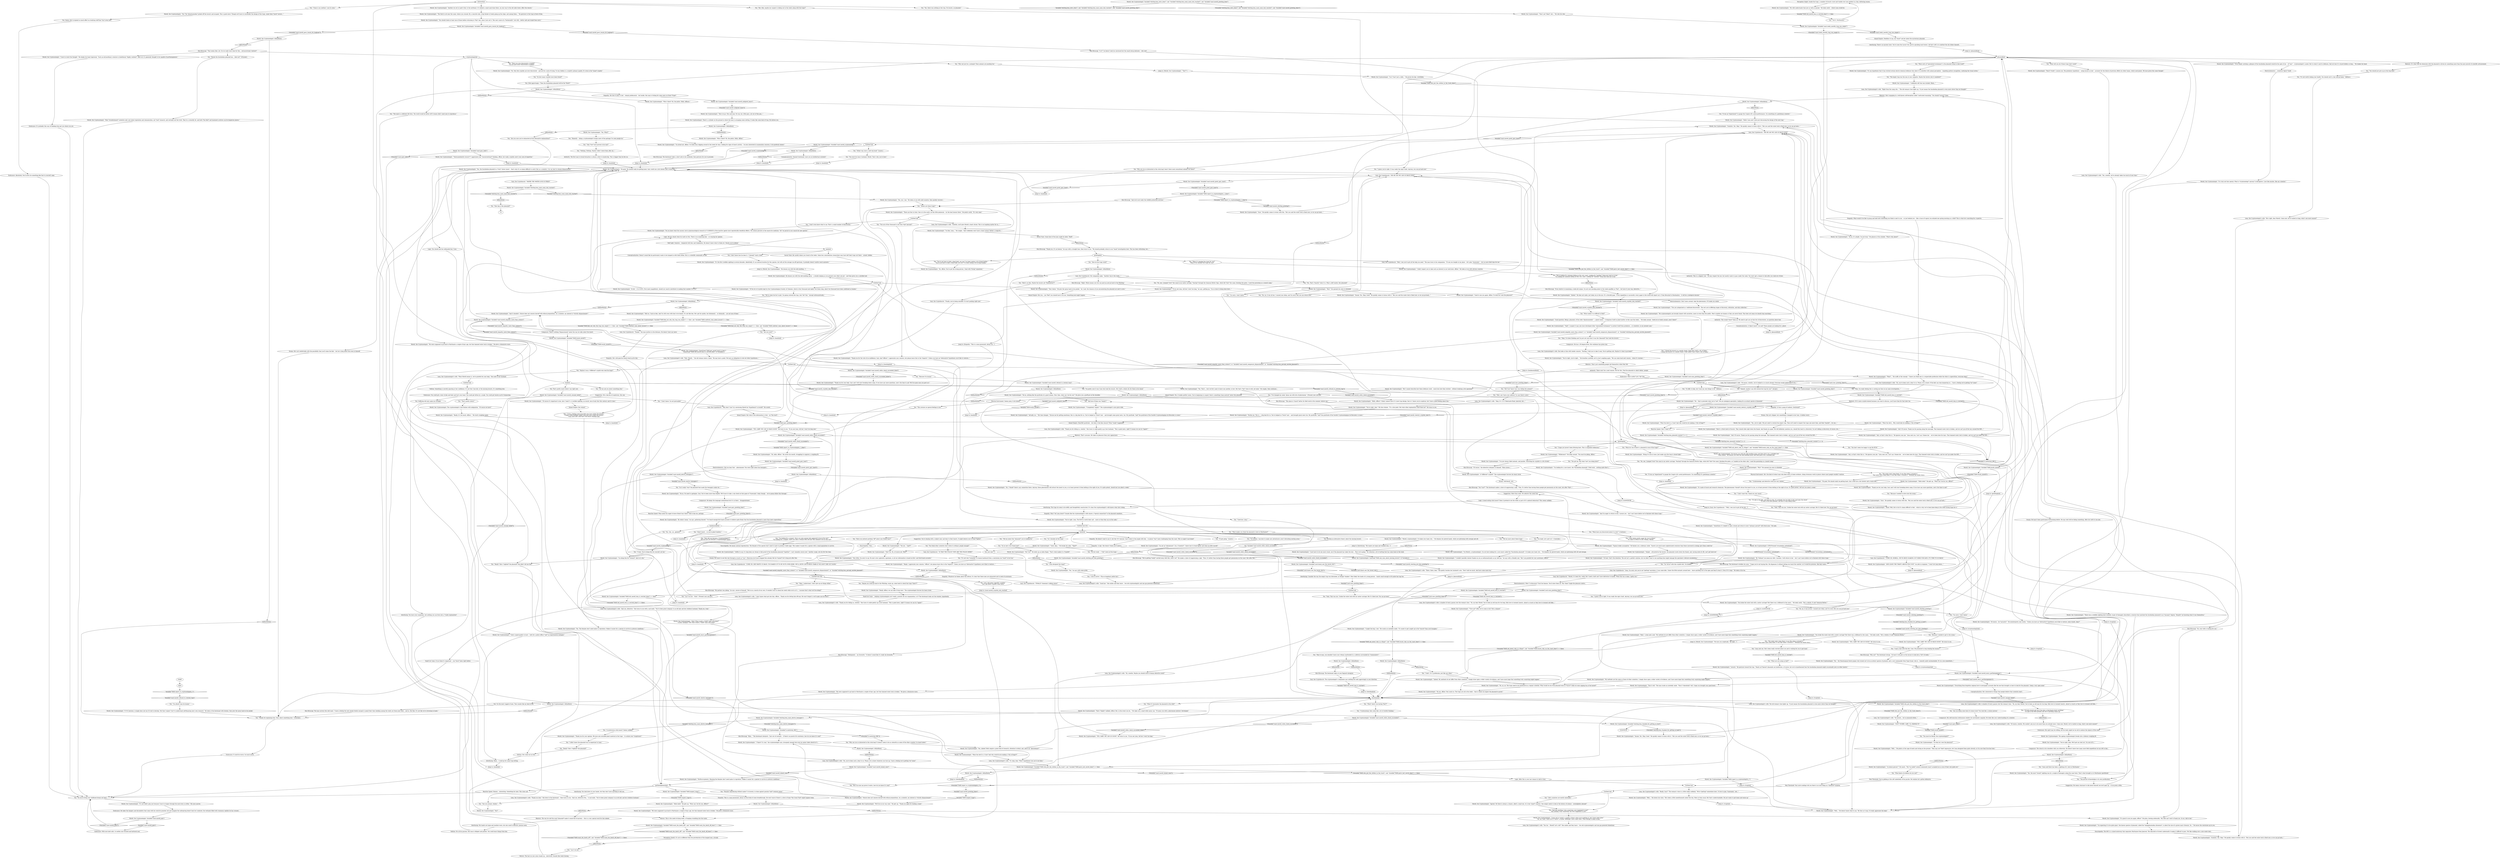 # WESTCOAST / MORELL
# Morell, the husband of Lena, is a cryptozoologist trying to find the Insulindian phasmid.
# ==================================================
digraph G {
	  0 [label="START"];
	  1 [label="input"];
	  2 [label="You: \"Okay. I understand. I don't give up on things either.\""];
	  3 [label="Electrochemistry: ...would be *glory* itself."];
	  4 [label="You: \"So how many cryptids have been found?\""];
	  5 [label="Logic: He has clearly done his math on this. There is no surprising him -- or swaying his opinion."];
	  6 [label="Jump to: [Gary, the Cryptofascist: \"\"Well, I see you've got all the hel...\"]"];
	  7 [label="Lena, the Cryptozoologist's wife: \"Okay, it's 1113 Tabernacle Road. Jamrock, but...\""];
	  8 [label="Morell, the Cryptozoologist: \"Good question. Being a phasmid, of the order *phantasmodea* -- a ghost insect -- it disguises itself as plant-matter. In this case the reeds...\" He looks around. \"Awful lot of reeds around, aren't there?\""];
	  9 [label="You: \"Damnit, maybe I can still restock the trap for you?\" (Accept.)"];
	  10 [label="Lena, the Cryptozoologist's wife: \"He's right, dear Morell. Come now, we've waited so long, what's one more season?\""];
	  11 [label="Morell, the Cryptozoologist: IsKimHere()"];
	  12 [label="IsKimHere()", shape=diamond];
	  13 [label="!(IsKimHere())", shape=diamond];
	  14 [label="Morell, the Cryptozoologist: \"Yes, the most *recent* sighting was by a couple of teenagers along the coast here. That's what brought us to Martinaise specifically.\""];
	  15 [label="Kim Kitsuragi: \"Thank you, it's an honour,\" he says with a straight face, then turns to you. \"We should probably return to our *main* investigation here. This has been refreshing, but...\""];
	  16 [label="Untitled hub"];
	  17 [label="Morell, the Cryptozoologist: \"To what do I owe the pleasure?\""];
	  18 [label="Morell, the Cryptozoologist: \"Bring it to me at once. Just make sure the trap is closed tight.\""];
	  19 [label="Kim Kitsuragi: \"That seems like a lot. Do we really have time for this... extracurricular venture?\""];
	  20 [label="Endurance: Absolutely. You'd never do something like that to yourself, nope."];
	  21 [label="You: \"Why not just be a zoologist? Real animals are puzzling too.\""];
	  22 [label="Morell, the Cryptozoologist: \"Yes. The females don't need males to reproduce. Makes it easier for a species to survive in adverse conditions.\""];
	  23 [label="parthenogenesishub"];
	  24 [label="You: Develop an alternative theory about the missing locusts."];
	  25 [label="You: Variable[\"coast.morell_white_check_succeeded\"]"];
	  26 [label="Variable[\"coast.morell_white_check_succeeded\"]", shape=diamond];
	  27 [label="!(Variable[\"coast.morell_white_check_succeeded\"])", shape=diamond];
	  28 [label="Morell, the Cryptozoologist: \"Kids? What would a *child* want with bugs?\"\n\"A little 'hooligan'? But what would a *child* want with bugs?\"
"];
	  29 [label="Morell, the Cryptozoologist: \"Hello, officer! I think I almost have it! A new trap design, that is! I know you're sceptical, but I have a good feeling about this.\""];
	  30 [label="Morell, the Cryptozoologist: \"You broke the water lock with a motor carriage? But there was a billboard in the canal...\" He looks south. \"Not a vehicle. It said 'Samaran Butter.'\""];
	  31 [label="Gary, the Cryptofascist: \"DID HE SAY WE CAN GO BACK NOW?\""];
	  32 [label="Jump to: [Empathy: \"This is a man possessed, always on...\"]"];
	  33 [label="You: \"I have a feeling some local kids may have stolen the locusts.\"\n\"I think a little hooligan called Cuno may have stolen the locusts.\"\n\"I may have met a kid that's the locust stealing type.\""];
	  34 [label="You: \"I'll look around and see if the kids in Martinaise know anything.\"\n\"I'll talk to the little gremlin and see if anything comes up.\""];
	  35 [label="You: \"I'm looking for a suspect. Have you seen anyone who appeared to be on the run?\"\n\"I'm looking for a suspect. Have you seen a woman with red hair who seemed to be on the run?\""];
	  36 [label="Morell, the Cryptozoologist: Variable[\"coast.morell_inland_cuno\"]"];
	  37 [label="Variable[\"coast.morell_inland_cuno\"]", shape=diamond];
	  38 [label="!(Variable[\"coast.morell_inland_cuno\"])", shape=diamond];
	  39 [label="Morell, the Cryptozoologist: \"There are four in total. One is to the south, on this little peninsula -- by the boat houses there.\" He points south. \"It's very near.\""];
	  40 [label="Morell, the Cryptozoologist: \"You should check at least one of those before returning to *this* one, since I just set it. This one's more of a *technicality*, but still... better safe and stupid than sorry.\""];
	  41 [label="Inland Empire: But you... you *feel* you should have it on you. Something bad might happen."];
	  42 [label="You: \"Have you ever discovered a cryptid?\"\n\"So you have never discovered a cryptid?\""];
	  43 [label="You: \"I don't even know what to say. That's a small number of discoveries.\""];
	  44 [label="Morell, the Cryptozoologist: \"Do you know what the success rate in pharmacological research is? 0.000003% of bio-reactive agents have reproducibly beneficial effects. Yet science persists in the search for medicine. *As* we persist in our search for new species.\""];
	  45 [label="Kim Kitsuragi: The lieutenant takes a short note in his notebook, then gestures for you to proceed."];
	  46 [label="Morell, the Cryptozoologist: \"I'm fine, Lena...\" He coughs. \"And I definitely won't have a heart attack. Rather a cough fit...\""];
	  47 [label="Untitled hub"];
	  48 [label="Gary, the Cryptofascist: \"Morell, it's been fun, really. But I need a bath and I have deliveries to handle. When this tea is done, I gotta run.\""];
	  49 [label="Electrochemistry: Don't mess around, take the pheromone, it'll make you sexier."];
	  50 [label="Morell, the Cryptozoologist: \"*And*, I suspect it may also have developed other *specialized techniques* to protect itself from predators... or scientists, in our present case.\""];
	  51 [label="Morell, the Cryptozoologist: \"I *know* it's real,\" the cryptozoologist says, brusquely enough that even he seems taken aback by it..."];
	  52 [label="Lena, the Cryptozoologist's wife: She looks at him with tender concern. \"Darling, I told you to take it easy. You're getting sick. Maybe it's time to go home?\""];
	  53 [label="You: \"I'd offer to help, but I have my own things to do.\" (Refuse.)"];
	  54 [label="Morell, the Cryptozoologist: Variable[\"coast.morell_empathy_more_than_science\"]"];
	  55 [label="Variable[\"coast.morell_empathy_more_than_science\"]", shape=diamond];
	  56 [label="!(Variable[\"coast.morell_empathy_more_than_science\"])", shape=diamond];
	  57 [label="Interfacing: Hmm... I could go for some trap-setting."];
	  58 [label="Rhetoric: That's just something people tell themselves when they fail."];
	  59 [label="Lena, the Cryptozoologist's wife: \"Good bye.\" She smiles and they leave -- two old cryptozoologists and one gas-powered wheelchair."];
	  60 [label="Morell, the Cryptozoologist: \"Hello hello!\" He gets up. \"What can I do for you, officer?\""];
	  61 [label="Morell, the Cryptozoologist: \"Wilderness?\" He looks around. \"You must be joking, officer.\""];
	  62 [label="You: \"You got me. But what *are* you doing here?\""];
	  63 [label="Morell, the Cryptozoologist: \"Sometimes it's helpful to take a break and return to one's *primary pursuit* with fresh eyes.\" He nods."];
	  64 [label="Morell, the Cryptozoologist: Variable[\"coast.morell_pain\"]"];
	  65 [label="Variable[\"coast.morell_pain\"]", shape=diamond];
	  66 [label="!(Variable[\"coast.morell_pain\"])", shape=diamond];
	  67 [label="Morell, the Cryptozoologist: \"I have yet to *catch* a cryptid, if that's what you're getting at, but I have come close.\"\n\"No. As I said, I have yet to *catch* a cryptid. Although I have come close. Close enough to keep trying.\""];
	  68 [label="Morell, the Cryptozoologist: \"Who's there? Oh, the police. Hello, officer.\""];
	  69 [label="Gary, the Cryptofascist: \"Why don't *you* try convincing Morell his *hypothesis* is invalid?\" He scowls."];
	  70 [label="Gary, the Cryptofascist: \"FINALLY! Someone's talking sense!\""];
	  71 [label="You: \"Yeah. That was me. I broke the water lock with my motor carriage. But it's fixed now. You can go back.\""];
	  72 [label="Morell, the Cryptozoologist: IsKimHere()"];
	  73 [label="IsKimHere()", shape=diamond];
	  74 [label="!(IsKimHere())", shape=diamond];
	  75 [label="Morell, the Cryptozoologist: \"We'll be on our way soon.\" He gets up. \"Thank you again for lending a hand.\""];
	  76 [label="Morell, the Cryptozoologist: \"Oh good. We should really be getting back. Gary could use a hot shower and a warm bed...\""];
	  77 [label="Perception (Smell): It's not so different from the putrefaction of the hanged man, actually."];
	  78 [label="Morell, the Cryptozoologist: Variable[\"whirling.lena_main_electro_teenagers\"]"];
	  79 [label="Variable[\"whirling.lena_main_electro_teenagers\"]", shape=diamond];
	  80 [label="!(Variable[\"whirling.lena_main_electro_teenagers\"])", shape=diamond];
	  81 [label="Morell, the Cryptozoologist: Variable[\"coast.morell_electro_teenagers\"]"];
	  82 [label="Variable[\"coast.morell_electro_teenagers\"]", shape=diamond];
	  83 [label="!(Variable[\"coast.morell_electro_teenagers\"])", shape=diamond];
	  84 [label="Morell, the Cryptozoologist: \"Yes,\" he says with some pride."];
	  85 [label="Morell, the Cryptozoologist: IsTHCPresent(\"revacholian_nationhood\")"];
	  86 [label="IsTHCPresent(\"revacholian_nationhood\")", shape=diamond];
	  87 [label="!(IsTHCPresent(\"revacholian_nationhood\"))", shape=diamond];
	  88 [label="Morell, the Cryptozoologist: \"By *wöman* you mean my wife, I assume. I will return to her -- but I can't leave before we've finished with these traps.\""];
	  89 [label="Morell, the Cryptozoologist: \"The third is set near the canal, where you crossed. By a concrete slab. A big thicket of reeds going up the slope, and among them...\" He gestures to the trap in front of him."];
	  90 [label="Jump to: [checkinghub]"];
	  91 [label="Morell, the Cryptozoologist: \"No. Very few cryptids are ever discovered -- and not for a lack of trying. To stay hidden is a cryptid's primary quality. It's even in the *name* cryptid.\""];
	  92 [label="Composure: He keeps the language unemotional but it's in there -- disappointment."];
	  93 [label="Morell, the Cryptozoologist: \"I definitely left that one stocked. Hmm...\""];
	  94 [label="Morell, the Cryptozoologist: \"They'll *work*, I assure you. The predatory hypothesis -- using locusts as bait -- accounts for the failure of previous efforts by other teams, which used plants. We have given this some thought.\""];
	  95 [label="You: \"Maybe you could go back to the Whirling, warm up, come back to check the traps *later*?\""];
	  96 [label="Morell, the Cryptozoologist: Variable[\"whirling.lena_phasmid_counter\"] >= 3"];
	  97 [label="Variable[\"whirling.lena_phasmid_counter\"] >= 3", shape=diamond];
	  98 [label="!(Variable[\"whirling.lena_phasmid_counter\"] >= 3)", shape=diamond];
	  99 [label="You: Just nod."];
	  100 [label="You: \"You don't seem too happy to see the RCM.\""];
	  101 [label="You: \"Tell me about this *phasmid* you're looking for.\""];
	  102 [label="Morell, the Cryptozoologist: \"I'm not an *adventurer*, I'm a *scientist*. I know how to tread lightly and clean up after myself.\""];
	  103 [label="You: \"Chaos is my method. I am its scion.\""];
	  104 [label="checkinghub"];
	  105 [label="Jump to: [mainhub]"];
	  106 [label="You: I don't know how he does it. I *already* want a bath."];
	  107 [label="You: \"Life's surprises are mostly miserable.\""];
	  108 [label="Morell, the Cryptozoologist: \"That's *highly* unlikely, officer. But, in the event you do...\" He takes out a small white spray can. \"I'll spray you with a pheromone mixture I developed.\""];
	  109 [label="Morell, the Cryptozoologist: Variable[\"TASK.wash_the_death_off\"]  and  Variable[\"TASK.wash_the_death_off_done\"] == false"];
	  110 [label="Variable[\"TASK.wash_the_death_off\"]  and  Variable[\"TASK.wash_the_death_off_done\"] == false", shape=diamond];
	  111 [label="!(Variable[\"TASK.wash_the_death_off\"]  and  Variable[\"TASK.wash_the_death_off_done\"] == false)", shape=diamond];
	  112 [label="You: \"So it really *was* the phasmid that made the teenagers make out...\""];
	  113 [label="Jump to: [Interfacing: \"His hands are large and weather-wor...\"]"];
	  114 [label="Morell, the Cryptozoologist: \"Thank you for your opinion. We have also included plant material in the traps -- to satiate your *scepticism*.\""];
	  115 [label="Morell, the Cryptozoologist: He douses you with the odd-smelling spray -- a double helping as you present your other arm pit -- and then gives you a satisfied nod."];
	  116 [label="Morell, the Cryptozoologist: \"Indeed. My methods do not differ from other scientists, I simply draw upon a wider variety of evidence, and I have more hope that something truly surprising might happen.\""];
	  117 [label="You: \"Two out of four thousand is not even *one* percent!\""];
	  118 [label="Morell, the Cryptozoologist: Variable[\"coast.morell_rhetoric_cryptids_later\"]"];
	  119 [label="Variable[\"coast.morell_rhetoric_cryptids_later\"]", shape=diamond];
	  120 [label="!(Variable[\"coast.morell_rhetoric_cryptids_later\"])", shape=diamond];
	  121 [label="Lena, the Cryptozoologist's wife: \"Right from the camp site...\" The old woman's face lights up. \"It just means the Insulindian phasmid is even more clever than we thought!\""];
	  122 [label="Morell, the Cryptozoologist: Variable[\"yard.cuno_greeting_done\"]"];
	  123 [label="Variable[\"yard.cuno_greeting_done\"]", shape=diamond];
	  124 [label="!(Variable[\"yard.cuno_greeting_done\"])", shape=diamond];
	  125 [label="Morell, the Cryptozoologist: Variable[\"TASK.find_out_why_the_trap_was_empty\"] == false  and  Variable[\"TASK.confront_cuno_about_locusts\"] == false"];
	  126 [label="Variable[\"TASK.find_out_why_the_trap_was_empty\"] == false  and  Variable[\"TASK.confront_cuno_about_locusts\"] == false", shape=diamond];
	  127 [label="!(Variable[\"TASK.find_out_why_the_trap_was_empty\"] == false  and  Variable[\"TASK.confront_cuno_about_locusts\"] == false)", shape=diamond];
	  128 [label="Gary, the Cryptofascist: \"Thanks,\" the man mutters in the distance. He doesn't dare say more."];
	  129 [label="Empathy: He's still glad his friend stood up for him."];
	  130 [label="Jump to: [mainhub]"];
	  131 [label="Morell, the Cryptozoologist: \"AND LEAVE THE TRAPS? ABSOLUTELY NOT!\" he yells in response. \"I won't let Lena down...\""];
	  132 [label="Jump to: [mainhub]"];
	  133 [label="Morell, the Cryptozoologist: \"You're right, you're right...\" He breathes carefully, not to start coughing again. \"We can come back next season... when it's warmer...\""];
	  134 [label="You: \"What sorts of *specialized techniques* is the phasmid using to hide itself?\""];
	  135 [label="Inland Empire: Yes, it makes perfect sense. You're beginning to suspect there's something *para-natural* about this phasmid."];
	  136 [label="Morell, the Cryptozoologist: \"I'm doing this for *science*. And so is she.\""];
	  137 [label="Untitled hub (02)"];
	  138 [label="greetinghub"];
	  139 [label="You: \"So I checked all the traps.\""];
	  140 [label="Morell, the Cryptozoologist: \"I didn't expect you to take such an interest in our work here, officer.\" He looks at you with obvious surprise."];
	  141 [label="Morell, the Cryptozoologist: \"*Completely* empty?\" The cryptozoologist's eyes grow wide."];
	  142 [label="Jump to: [traphub]"];
	  143 [label="Morell, the Cryptozoologist: \"Nature does not concern herself with ethical propositions. As a scientist, my interest is *strictly dispassionate*.\""];
	  144 [label="You: \"And has anything 'truly surprising' ever happened to you?\"\n\"But nothing 'truly surprising' has ever happened to you?\""];
	  145 [label="Morell, the Cryptozoologist: \"Agreed. Yet there is always a chance, albeit a small one, of a truly *good* surprise. One simply needs to look at the history of science -- serendipities abound!\""];
	  146 [label="Conceptualization: He's interested in things that people believe that scientists don't."];
	  147 [label="Morell, the Cryptozoologist: \"Hmph. I appreciate your concern, *officer*, but please leave this to the *experts*. Unless you have an *alternative* hypothesis you'd like to venture...\""];
	  148 [label="You: \"I'm sorry. I don't know.\""];
	  149 [label="Morell, the Cryptozoologist: Variable[\"coast.morell_greet_gary_back\"]"];
	  150 [label="Variable[\"coast.morell_greet_gary_back\"]", shape=diamond];
	  151 [label="!(Variable[\"coast.morell_greet_gary_back\"])", shape=diamond];
	  152 [label="Authority: This is a slippery one -- he may respect the law, but mostly wants to pass under the radar. You won't get a chance to talk after you walk out of here."];
	  153 [label="Drama: He hasn't been particularly forthcoming before. He may well still be hiding something. After he's left it's too late."];
	  154 [label="Morell, the Cryptozoologist: Variable[\"whirling.lena_main_main_hub_reached\"]"];
	  155 [label="Variable[\"whirling.lena_main_main_hub_reached\"]", shape=diamond];
	  156 [label="!(Variable[\"whirling.lena_main_main_hub_reached\"])", shape=diamond];
	  157 [label="Morell, the Cryptozoologist: Variable[\"coast.morell_gave_reason_for_bughunt\"]"];
	  158 [label="Variable[\"coast.morell_gave_reason_for_bughunt\"]", shape=diamond];
	  159 [label="!(Variable[\"coast.morell_gave_reason_for_bughunt\"])", shape=diamond];
	  160 [label="Morell, the Cryptozoologist: \"Of course -- be *sarcastic*.\" He misinterprets your words. \"Unless you have an *alternative* hypothesis you'd like to venture, mine stands, okay?\""];
	  161 [label="Morell, the Cryptozoologist: \"What the devil... Why would kids be making a *city of bugs*?\""];
	  162 [label="You: \"But if no one can prove it exists, how do you know it's real?\""];
	  163 [label="You: \"Let me ask you about something else.\""];
	  164 [label="Morell, the Cryptozoologist: \"It's my hypothesis that it has evolved certain electro-chemical defences that allow it to interfere with animal perception -- impeding pattern recognition, confusing the visual cortex.\""];
	  165 [label="Jump to: [phasmidhub]"];
	  166 [label="Jump to: [coast.morell_cryptids_hub_reached]"];
	  167 [label="Jump to: [mainhub]"];
	  168 [label="Empathy: Is that a pang of sadness, lieutenant?"];
	  169 [label="You: \"I'll get going.\" [Leave.]"];
	  170 [label="Morell, the Cryptozoologist: \"Here we go. Nice and easy. No way out, little guys, not out of this jam...\""];
	  171 [label="You: \"What makes you think the phasmid is here in Martinaise?\""];
	  172 [label="Morell, the Cryptozoologist: IsKimHere()"];
	  173 [label="IsKimHere()", shape=diamond];
	  174 [label="!(IsKimHere())", shape=diamond];
	  175 [label="Morell, the Cryptozoologist: IsKimHere()"];
	  176 [label="IsKimHere()", shape=diamond];
	  177 [label="!(IsKimHere())", shape=diamond];
	  178 [label="Rhetoric: She's engaging in a well-known self-deception called \"motivated reasoning.\" You should *correct* them."];
	  179 [label="Interfacing: Consider the way the empty trap was disturbed, as though *shaken*. Most likely the hands of a young person -- hands small enough to fit inside the trap too."];
	  180 [label="Morell, the Cryptozoologist: \"You broke the water lock with a motor carriage? But there was a billboard in the canal...\" He looks south. \"Not a vehicle. It said 'Samaran Butter.'\""];
	  181 [label="Morell, the Cryptozoologist: \"Why?\" He spreads his arms in disbelief."];
	  182 [label="Gary, the Cryptofascist: \"DID HE SAY WE CAN GO BACK NOW?\""];
	  183 [label="Morell, the Cryptozoologist: \"Why?\" He spreads his arms in disbelief."];
	  184 [label="You: \"Why are you so interested in this stick bug? Aren't there more sensational animals out there?\""];
	  185 [label="Morell, the Cryptozoologist: IsKimHere()"];
	  186 [label="IsKimHere()", shape=diamond];
	  187 [label="!(IsKimHere())", shape=diamond];
	  188 [label="Untitled hub"];
	  189 [label="You: \"Yes. That's *exactly* what it is. What a deft hunter, this phasmid!\""];
	  190 [label="Morell, the Cryptozoologist: \"Pardon me. This is... a big deal for us. You've helped us *twice* now -- and brought great news too. My gratitude, *and* the gratitude of the Société Cryptozoologique de Revachol, is yours.\""];
	  191 [label="Morell, the Cryptozoologist: Variable[\"coast.reeds_morells_trap_was_empty\"]"];
	  192 [label="Variable[\"coast.reeds_morells_trap_was_empty\"]", shape=diamond];
	  193 [label="!(Variable[\"coast.reeds_morells_trap_was_empty\"])", shape=diamond];
	  194 [label="Morell, the Cryptozoologist: IsKimHere()"];
	  195 [label="IsKimHere()", shape=diamond];
	  196 [label="!(IsKimHere())", shape=diamond];
	  197 [label="phasmidhub"];
	  198 [label="You: \"Maybe it was a *different* cryptid who took the bugs?\""];
	  199 [label="Lena, the Cryptozoologist's wife: \"Oh, you've been such a dear to us. Please, let us know whatever you turn up. I have a feeling we're getting *so* close!\""];
	  200 [label="Authority: There won't be a next season. Not for this. Find the phasmid or admit defeat, people."];
	  201 [label="Endurance: More cardio? Let's *do* this."];
	  202 [label="Morell, the Cryptozoologist: There's a cylinder on the ground in which the man is arranging some netting. It looks like some kind of trap. He notices you."];
	  203 [label="Morell, the Cryptozoologist: \"I'm looking for a rare insect, the *Insulindian phasmid*. Field work -- nothing quite like it...\""];
	  204 [label="You: \"Tell me more about these traps.\""];
	  205 [label="You: \"You must be Morell, the cryptozoologist?\""];
	  206 [label="Morell, the Cryptozoologist: \"No, officer. You've got the wrong person. I deal with *living* organisms.\""];
	  207 [label="Morell, the Cryptozoologist: \"Locusts.\" He gestures toward the trap. \"Nearly all *known* phasmids are herbivores, of course, but we've hypothesized that the Insulindian phasmid might occasionally prey on other insects.\""];
	  208 [label="Morell, the Cryptozoologist: \"At least, that's the intention. The net isn't a perfect solution, but we didn't want to use anything that might damage the specimen's delicate exoskeleton.\""];
	  209 [label="Morell, the Cryptozoologist: IsKimHere()"];
	  210 [label="IsKimHere()", shape=diamond];
	  211 [label="!(IsKimHere())", shape=diamond];
	  212 [label="Jump to: [mainhub]"];
	  213 [label="Endurance: He takes the dangers and discomforts that come with his work for granted, but just imagine the unforgiving desert heat he's endured, the wetlands filled with venomous reptiles he has crossed..."];
	  214 [label="You: Suffering will only make me stronger."];
	  215 [label="You: \"Females reproducing without males!? A travesty. A crime against passion *and* common sense.\""];
	  216 [label="Morell, the Cryptozoologist: \"It's not child's play just because I have to traipse through the mud every so often.\" His eyes narrow."];
	  217 [label="Morell, the Cryptozoologist: \"Sure.\" He quickly comes to terms with this. \"But you said the water lock is fixed now, so we can go back...\""];
	  218 [label="You: \"You're not here to hide a dead body, are you? I've been seeing a lot of dead bodies.\"\n\"You're not here to hide a dead body, are you? I've been seeing a lot of dead bodies.\""];
	  219 [label="Morell, the Cryptozoologist: \"Hello hello!\" He gets up. \"What can I do for you, officer?\""];
	  220 [label="Volition: For all his passion, this man is diligent and patient. You could learn things from him."];
	  221 [label="Morell, the Cryptozoologist: \"Caught the bug, I see.\" He cracks an unwieldy smile. \"It's easier to get caught up in the *search* than you'd imagine.\""];
	  222 [label="Morell, the Cryptozoologist: \"Good, okay...\" He breaks his calm. \"*And?*\""];
	  223 [label="Inland Empire: Heartfelt gratitude -- but does it feel like closure? What *really* happened?"];
	  224 [label="Lena, the Cryptozoologist's wife: \"Really, Gary?\" The woman's voice is a little shaky suddenly. \"We're *getting* somewhere here. I'd love to play 'Suzerainty', but...\""];
	  225 [label="Morell, the Cryptozoologist: IsKimHere()"];
	  226 [label="IsKimHere()", shape=diamond];
	  227 [label="!(IsKimHere())", shape=diamond];
	  228 [label="Morell, the Cryptozoologist: Variable[\"whirling.lena_intro_done\"]  and  Variable[\"whirling.lena_main_main_hub_reached\"]  and  Variable[\"coast.morell_greeting_done\"]"];
	  229 [label="Variable[\"whirling.lena_intro_done\"]  and  Variable[\"whirling.lena_main_main_hub_reached\"]  and  Variable[\"coast.morell_greeting_done\"]", shape=diamond];
	  230 [label="!(Variable[\"whirling.lena_intro_done\"]  and  Variable[\"whirling.lena_main_main_hub_reached\"]  and  Variable[\"coast.morell_greeting_done\"])", shape=diamond];
	  231 [label="Morell, the Cryptozoologist: \"Ack, so that's what this is.\" He ignores your jab. \"Lena sent you. Can't say I blame her -- we've been here for days. That damned water lock is broken, and we can't go under the 8/81...\""];
	  232 [label="Kim Kitsuragi: The lieutenant sighs at your flagrant misogyny."];
	  233 [label="Gary, the Cryptofascist: The cryptozoologist's companion says nothing but nods approvingly in your direction."];
	  234 [label="Morell, the Cryptozoologist: \"Not *yet*\" He holds up an index finger. \"That's what makes it a *cryptid*."];
	  235 [label="Morell, the Cryptozoologist: Variable[\"yard.shack_saw_the_locust_city\"]"];
	  236 [label="Variable[\"yard.shack_saw_the_locust_city\"]", shape=diamond];
	  237 [label="!(Variable[\"yard.shack_saw_the_locust_city\"])", shape=diamond];
	  238 [label="Composure: The slouch in his shoulders tells you otherwise. He doesn't know how many more field expeditions he has left in him..."];
	  239 [label="Composure: There's nothing *dispassionate* about the way he talks about the insect."];
	  240 [label="Logic: After this is your last chance to talk to Gary."];
	  241 [label="You: \"Man to man, you shouldn't leave your wöman unattended in a cafeteria surrounded by *communists*.\""];
	  242 [label="You: \"I hope you haven't been littering here. This is unspoiled wilderness.\""];
	  243 [label="You: \"How do the traps work?\""];
	  244 [label="You: That's pretty much where I am right now."];
	  245 [label="You: \"That's pretty clever!\""];
	  246 [label="Interfacing: You look down at your hands, but they don't have anything to tell you."];
	  247 [label="Morell, the Cryptozoologist: \"YES, GARY! WE CAN GO SOON!\" He turns to you. \"If you see Lena, tell her I won't be long.\""];
	  248 [label="Morell, the Cryptozoologist: Variable[\"TASK.report_to_cryptozoologists_1_done\"]"];
	  249 [label="Variable[\"TASK.report_to_cryptozoologists_1_done\"]", shape=diamond];
	  250 [label="!(Variable[\"TASK.report_to_cryptozoologists_1_done\"])", shape=diamond];
	  251 [label="Kim Kitsuragi: \"And we're not really the wildlife protection services.\""];
	  252 [label="Morell, the Cryptozoologist: Variable[\"coast.morell_whirling_pre_lena_greeting\"]"];
	  253 [label="Variable[\"coast.morell_whirling_pre_lena_greeting\"]", shape=diamond];
	  254 [label="!(Variable[\"coast.morell_whirling_pre_lena_greeting\"])", shape=diamond];
	  255 [label="Jump to: [mainhub]"];
	  256 [label="Morell, the Cryptozoologist: \"Scientist. Yes. Okay.\" He quickly comes to terms with it. \"But you said the water lock is fixed now, so we can go back...\""];
	  257 [label="Jump to: [mainhub]"];
	  258 [label="Interfacing: His hands are large and weather-worn, but also used to delicate, precise work."];
	  259 [label="Morell, the Cryptozoologist: GainTask(\"TASK.ask_cuno_about_missing_locusts\")--[[ Variable[ ]]"];
	  260 [label="Morell, the Cryptozoologist: \"Parthe-no-genesis. Meaning the females don't need males to reproduce. Makes it easier for a species to survive in adverse conditions.\""];
	  261 [label="Perception (Sight): Inside the traps, a number of locusts crawl and tumble over one another in a tiny, chittering swarm."];
	  262 [label="Jump to: [traphub]"];
	  263 [label="Morell, the Cryptozoologist: \"Of course it's important to her, she's *seen* it. A verified sighting, on record, one of only four this century and it's hers.\""];
	  264 [label="You: \"Really? She's *sighted* the phasmid?\""];
	  265 [label="Morell, the Cryptozoologist: \"Hmh,\" a hum and a nod. \"My methods do not differ from other scientists, I simply draw upon a wider variety of evidence, and I have more hope that something truly surprising might happen.\""];
	  266 [label="You: \"Only *two* have proven to be real?\""];
	  267 [label="Morell, the Cryptozoologist: \"We cryptozoologists are brutally honest with ourselves, more so even than the public. Most cryptids are hoaxes or they are never found. That does not mean we should stop searching.\""];
	  268 [label="Jump to: [cryptozoologyhub]"];
	  269 [label="Half Light: Surprise -- tempered with fear and trepidation. He doesn't know what to think yet. Maybe you're joking?"];
	  270 [label="Morell, the Cryptozoologist: \"Actually, no...\" His tone changes. \"Excuse me for getting emotional, this is a big deal for us. You've helped us *twice* now -- and brought some great news, too. My gratitude, *and* the gratitude of the Société Cryptozoologique de Revachol, is yours.\""];
	  271 [label="Pain Threshold: Your nerve endings tell you there is no such thing as a *positive* surprise."];
	  272 [label="Morell, the Cryptozoologist: \"No, no, no. The traps need to be monitored on a regular schedule. What would we do if the phasmid were to *starve* while we were sipping tea at the hostel?\""];
	  273 [label="Morell, the Cryptozoologist: \"Really, officer, we can take it from here.\" The cryptozoologist furrows his heavy brow."];
	  274 [label="Composure: He has a 38 degree fever. His resilience has given way."];
	  275 [label="Morell, the Cryptozoologist: \"You're right, dear. We'll get our shot yet, I'm sure of it...\""];
	  276 [label="Kim Kitsuragi: \"You *can*?\" The lieutenant makes a show of suppressing a sigh. \"Fine. It's better than having these people get pneumonia on the coast, but after *this*...\""];
	  277 [label="Morell, the Cryptozoologist: \"No -- that is precisely what we're *not*. We are zoological specialists, looking for an extant species of phasmid.\""];
	  278 [label="Jump to: [mainhub]"];
	  279 [label="Savoir Faire: Some kind of foul play might be afoot. Theft?"];
	  280 [label="Lena, the Cryptozoologist's wife: \"Thank you for telling us, sweetie.\" She turns to smile gently up at her husband. \"This is good news, right? It means we can try *again*.\""];
	  281 [label="Lena, the Cryptozoologist's wife: \"No locusts... but no phasmid either...\""];
	  282 [label="Morell, the Cryptozoologist: \"That's not *ideal*, but...\" He rubs his chin."];
	  283 [label="Morell, the Cryptozoologist: \"DON'T WORRY, GARY. I'LL HANDLE IT.\""];
	  284 [label="You: \"It's not very *scientific* to reason backward from a conclusion you *want* to be true.\""];
	  285 [label="You: \"Here's an idea. Maybe the locusts ate *themselves*?\""];
	  286 [label="Morell, the Cryptozoologist: Variable[\"coast.morell_white_check_succeeded_failed\"]"];
	  287 [label="Variable[\"coast.morell_white_check_succeeded_failed\"]", shape=diamond];
	  288 [label="!(Variable[\"coast.morell_white_check_succeeded_failed\"])", shape=diamond];
	  289 [label="You: \"Because I'm insane.\""];
	  290 [label="You: \"No, no, it was all me. I caused your delay, and I'm sorry. But you can return now.\""];
	  291 [label="You: \"No, no, it was all me. I caused your delay, and I'm sorry. But you can go back now.\""];
	  292 [label="You: \"The water lock's been fixed. It was fine when I crossed it.\"\n\"The water lock's been fixed. It was fine when I crossed it.\" (Withold the whole story.)"];
	  293 [label="Morell, the Cryptozoologist: Variable[\"TASK.tell_morell_lena_is_worried_done\"] == false"];
	  294 [label="Variable[\"TASK.tell_morell_lena_is_worried_done\"] == false", shape=diamond];
	  295 [label="!(Variable[\"TASK.tell_morell_lena_is_worried_done\"] == false)", shape=diamond];
	  296 [label="Esprit de Corps: If you think it's important -- you *have* been right before."];
	  297 [label="Morell, the Cryptozoologist: \"Indeed.\" He does not smile, just looks you in the eye. It's a forceful gaze. \"If our expedition is successful, every paper in the world will report on it. From Revachol to Doushantou -- it will be a zoological miracle.\""];
	  298 [label="Morell, the Cryptozoologist: IsKimHere()"];
	  299 [label="IsKimHere()", shape=diamond];
	  300 [label="!(IsKimHere())", shape=diamond];
	  301 [label="Empathy: He tries to play it cool -- remain professorial -- but inside, this man is itching for some news on those *traps*."];
	  302 [label="You: \"And one of them was *empty*.\""];
	  303 [label="Morell, the Cryptozoologist: \"Huh? No. No, of course not. Why?\""];
	  304 [label="Encyclopedia: Uhm..."];
	  305 [label="Morell, the Cryptozoologist: \"Suffice to say, it's long been our dream to find proof of the Insulindian phasmid *together*. I can't abandon course now.\" Another cough, into his fist this time."];
	  306 [label="Interfacing: There's no mystery here. You've seen the Locust City and its spiralling mud towers. All that's left is to confront the city father himself..."];
	  307 [label="Jump to: [phasmidhub]"];
	  308 [label="Morell, the Cryptozoologist: \"It's truly not that special. What is *cryptozoology* anyway? A derogative. I just like puzzles, like any scientist.\""];
	  309 [label="You: \"C'mon. You're doing this for yourself, not her.\""];
	  310 [label="Volition: Something is secretly gnawing at her confidence. It's not this Cuno kid, or the missing locusts, it's something else."];
	  311 [label="Morell, the Cryptozoologist: \"Yes, you're right. We just need to restock the empty trap. Then we'll need to inspect the traps one more time, and then *maybe*... we can...\""];
	  312 [label="Endurance: You could get a heat stroke and faint and hurt your head. You could get bitten by a snake. You could get beaten up for trespassing."];
	  313 [label="Kim Kitsuragi: The man surveys the cold coast. \"I have a feeling the only people foolish enough to spend their time skulking among the reeds are these poor fools... and us. But fine. It's not like we're drowning in leads.\""];
	  314 [label="You: \"I guess you're right. It was really the sign's fault. Anyway, you can go back now.\""];
	  315 [label="Morell, the Cryptozoologist: Variable[\"coast.morell_whirling_greeting\"]"];
	  316 [label="Variable[\"coast.morell_whirling_greeting\"]", shape=diamond];
	  317 [label="!(Variable[\"coast.morell_whirling_greeting\"])", shape=diamond];
	  318 [label="You: \"I'm sorry. I don't know.\""];
	  319 [label="Physical Instrument: He's the kind of robust man who feels most at home outdoors, doing strenuous work in places where most people wouldn't venture."];
	  320 [label="Jump to: [LEAVEHUB]"];
	  321 [label="You: \"You must be Lena's husband, Morell. That's why you're here.\""];
	  322 [label="Gary, the Cryptofascist: \"Well, I see you've got all the help you need.\" The man turns to his companions. \"I'll see you tonight at my place -- let's play 'Suzerainty' -- but no more field trips for me.\""];
	  323 [label="Kim Kitsuragi: The lieutenant wrinkles his nose. \"I hope you're not buying this. He dispenses it without letting you touch the canister, so it would be precious, like holy water...\""];
	  324 [label="You: \"Lay it on me.\""];
	  325 [label="Morell, the Cryptozoologist: \"In fact -- it is 0.05%. Ever more magnificent, should our search contribute to making that number 0.075%!\""];
	  326 [label="Morell, the Cryptozoologist: \"Thank you for the vote of no-confidence, Gary. And *officer*, I appreciate your concern, but please leave this to the *experts*. Unless you have an *alternative* hypothesis you'd like to venture...\""];
	  327 [label="Inland Empire: But what if the information is vital -- on *the hunt*..."];
	  328 [label="Morell, the Cryptozoologist: \"What the devil is a Cuno? And why would he be making a *city of bugs*?\""];
	  329 [label="You: \"Did *you* know Gary was hiding the armour?\""];
	  330 [label="Jump to: [traphub]"];
	  331 [label="Interfacing: The traps do seem to be deftly and thoughtfully constructed. It's clear the cryptozoologist's wife knows what she's doing."];
	  332 [label="Lena, the Cryptozoologist's wife: \"Yes, sweetie, we've already taken too much of your time.\""];
	  333 [label="Esprit de Corps: ...helping cryptozoologists isn't really a priority for our organization, is it? The lieutenant looks out the window, impatiently."];
	  334 [label="greetinghub"];
	  335 [label="You: \"I had a chat with this kid, Cuno. He promised to stop stealing the locusts.\""];
	  336 [label="You: \"I'm serious. I am here to make sure adventurers aren't disturbing nesting areas.\""];
	  337 [label="Morell, the Cryptozoologist: \"I've just always liked animals, and puzzles. Searching for cryptids is a bit of both.\""];
	  338 [label="Morell, the Cryptozoologist: \"Yes, the Insulindian phasmid is a *very* clever insect -- that's why it's so damn difficult to catch! But as a scientist, I try my best to remain dispassionate.\""];
	  339 [label="Morell, the Cryptozoologist: The cryptozoologist's face flushes with indignation. \"Of course we have!\""];
	  340 [label="Logic: You should ask the redheaded boy. Cuno."];
	  341 [label="Untitled hub"];
	  342 [label="Morell, the Cryptozoologist: \"Scientist. Yes. Okay.\" He quickly comes to terms with it. \"But you said the water lock is fixed now, so we can go back...\""];
	  343 [label="Morell, the Cryptozoologist: \"Hello! Lena and I were just discussing the design of the new trap.\""];
	  344 [label="Morell, the Cryptozoologist: \"Oh, hello, officer.\" He covers his mouth, struggling to suppress a coughing fit."];
	  345 [label="You: \"I'm afraid I may be insane.\""];
	  346 [label="You: \"It was an *experiment* to gauge the Coupris 44's aerial performance. I'm something of a gentleman scientist.\""];
	  347 [label="You: \"Yeah. That was me. I broke the water lock with my motor carriage. But it's fixed now. You can go back.\""];
	  348 [label="You: \"Either way, have a safe trip back!\" [Leave.]"];
	  349 [label="Jump to: [Morell, the Cryptozoologist: \"He eyes you sceptically. \"All right...\"]"];
	  350 [label="Morell, the Cryptozoologist: \"Yes. What?\""];
	  351 [label="Suggestion: Not a big fan of scepticism, this one."];
	  352 [label="You: \"I didn't know the phasmid was so important to Lena.\""];
	  353 [label="You: \"Really? She's *sighted* the phasmid? She didn't tell me that.\""];
	  354 [label="Morell, the Cryptozoologist: Variable[\"TASK.ask_about_ruby_in_village\"]  and  Variable[\"TASK.locate_ruby_on_the_coast_done\"] == false"];
	  355 [label="Variable[\"TASK.ask_about_ruby_in_village\"]  and  Variable[\"TASK.locate_ruby_on_the_coast_done\"] == false", shape=diamond];
	  356 [label="!(Variable[\"TASK.ask_about_ruby_in_village\"]  and  Variable[\"TASK.locate_ruby_on_the_coast_done\"] == false)", shape=diamond];
	  357 [label="Morell, the Cryptozoologist: He douses you with the odd-smelling spray and then gives you a satisfied nod.\n\"Wise choice.\" He douses you with the odd-smelling spray and then gives you a satisfied nod."];
	  358 [label="Shivers: The hair on your arms stands up... electricity. Sounds like reeds hissing."];
	  359 [label="Morell, the Cryptozoologist: Variable[\"coast.morell_cryptids_hub_reached\"]"];
	  360 [label="Variable[\"coast.morell_cryptids_hub_reached\"]", shape=diamond];
	  361 [label="!(Variable[\"coast.morell_cryptids_hub_reached\"])", shape=diamond];
	  362 [label="You: \"I found the locusts in a nearby shack. Some kid's built a city of them.\"\n\"I found the locusts in a nearby shack. A kid called Cuno's built a city of them.\""];
	  363 [label="You: \"Have you noticed anything *off* about your friend Gary?\""];
	  364 [label="Empathy: He doesn't want to say it, but this *is* unusual. Gary's been to the jungle with him -- to places *way* more challenging than the coast. Why so eager to go home?"];
	  365 [label="Jump to: [traphub]"];
	  366 [label="Empathy: Won't *let Lena down*? Sounds like the cryptozoologist's wife shares a *special connection* to the phasmid somehow..."];
	  367 [label="Untitled hub (04)"];
	  368 [label="Morell, the Cryptozoologist: The ageing cryptozoologist breaks into a hideous coughing fit."];
	  369 [label="Morell, the Cryptozoologist: \"Here's a fresh batch of locusts. They should slide right down the funnel. And thank you again. We will definitely mention you, should this lead to a discovery. I'm not talking co-discovery, of course, but...\""];
	  370 [label="Untitled hub"];
	  371 [label="Morell, the Cryptozoologist: \"You're right, Lena. The RCM is worth their salt -- more so than they say on the radio.\""];
	  372 [label="You: \"See you around, wheels.\""];
	  373 [label="Morell, the Cryptozoologist: \"I'm Morell, a cryptozoologist. I'm out here looking for a rare insect called the *Insulindian phasmid*. I'd shake your hand, but...\" He displays his gloved hands, which are glistening with silt and sewage."];
	  374 [label="You: \"Where are these traps?\""];
	  375 [label="Lena, the Cryptozoologist's wife: The old woman's face lights up. \"It just means the Insulindian phasmid is even more clever than we thought!\""];
	  376 [label="Empathy: What would it be like to grasp and hold onto something you think is next to you -- or just behind you -- like a trace of vapour you exhaled one spring morning as a child? This is what he's searching for. A spectre."];
	  377 [label="lastphasmidhub"];
	  378 [label="Morell, the Cryptozoologist: \"*Real*...\" He scoffs at the concept. \"I know you think one is a respectable profession while the other is superstition, everyone does!\""];
	  379 [label="Jump to: [Morell, the Cryptozoologist: \"\"Yes?\"\"]"];
	  380 [label="Endurance: It could be worse. So much worse."];
	  381 [label="Morell, the Cryptozoologist: Variable[\"coast.morell_concept_belief\"]"];
	  382 [label="Variable[\"coast.morell_concept_belief\"]", shape=diamond];
	  383 [label="!(Variable[\"coast.morell_concept_belief\"])", shape=diamond];
	  384 [label="You: \"I don't know. I'm not persuaded.\""];
	  385 [label="Kim Kitsuragi: \"Right. Which means you two can pack up and go back to the Whirling.\""];
	  386 [label="Morell, the Cryptozoologist: \"I just have to do one more round, see if the phasmid has taken the bait... Then we're going.\" He refastens a bit of netting that has come loose in the wind."];
	  387 [label="Morell, the Cryptozoologist: \"It's great to see you again, officer!\" He grins, bowing awkwardly. \"My wife can't wait to thank you. Go on, talk to her.\""];
	  388 [label="Morell, the Cryptozoologist: \"Insane. Yes. Okay. Good.\" He quickly comes to terms with it. \"But you said the water lock is fixed now, so we can go back...\""];
	  389 [label="Morell, the Cryptozoologist: \"It *is* precious. A single dose cost me 50 reál to develop. Not that I expect *you* to understand self-financing one's own research.\" He looks at the lieutenant with disdain, then puts the spray back in his pocket."];
	  390 [label="Gary, the Cryptofascist: \"Lena, I'm sorry, but you're not *getting* anywhere, it was some kids. I know the little mutants around here -- leave anything out in the open and they'll steal it. Even if it's bugs.\" He looks at his tea."];
	  391 [label="Morell, the Cryptozoologist: \"Well...\" He lowers his voice. \"He's been a little unenthusiastic about the trip. More so than usual. But that's understandable. He just wants to get home and warm up.\""];
	  392 [label="Jump to: [mainhub]"];
	  393 [label="Empathy: A sigh. She doesn't think you'll need it."];
	  394 [label="Morell, the Cryptozoologist: \"You're right, dear.\" His face relaxes. \"It's a fair point. But what other explanation could there be?\" He turns to you."];
	  395 [label="Untitled hub"];
	  396 [label="Lena, the Cryptozoologist's wife: \"Thank you dear.\" She bows to the lieutenant -- then turns to you. \"And you, detective Fox...\" A sad smile. \"You've been great company to an old lady and her stubborn husband.\""];
	  397 [label="Drama: She acts chipper, but something's changed in her tone. A hidden worry."];
	  398 [label="Rhetoric: That's sarcasm. He takes no pleasure from your appearance."];
	  399 [label="Morell, the Cryptozoologist: \"Well...\" He points at the cage of mesh and wiring on the ground. \"They may not *look* impressive, but Lena designed them quite cleverly, so I'm sure they'll do the trick.\""];
	  400 [label="Morell, the Cryptozoologist: \"Typical rookie assumption.\" He flashes you a sideways smile. \"Insects are much more sophisticated creatures than those unversed in zoology give them credit for.\""];
	  401 [label="Morell, the Cryptozoologist: \"Yes, indeed! Both require a great deal of research, attention to detail, and, above all, *persistence*.\""];
	  402 [label="Morell, the Cryptozoologist: \"Thank you for your help. Gary and I will start breaking down camp. If you have any more questions, now's the time to ask!\""];
	  403 [label="You: \"Let's talk about *specific* cryptids.\"\n\"Lets talk about cryptids some more.\""];
	  404 [label="Morell, the Cryptozoologist: \"There was a credible sighting here recently. A pair of teenagers described a creature that matched the Insulindian phasmid to an *uncanny* degree, *despite* not knowing what it was themselves.\""];
	  405 [label="You: \"I'm ready. Let's get to it.\" (Conclude.)"];
	  406 [label="You: \"What? Aren't you having *fun*?\""];
	  407 [label="cryptozoologyhub"];
	  408 [label="Morell, the Cryptozoologist: Variable[\"coast.morell_encyc_parthenogenesis\"]"];
	  409 [label="Variable[\"coast.morell_encyc_parthenogenesis\"]", shape=diamond];
	  410 [label="!(Variable[\"coast.morell_encyc_parthenogenesis\"])", shape=diamond];
	  411 [label="Morell, the Cryptozoologist: \"My methods are the same as those of other scientists, I simply draw upon a wider variety of evidence, and I have more hope that something truly surprising might happen.\""];
	  412 [label="Morell, the Cryptozoologist: Variable[\"coast.morell_white_check_succeeded\"]"];
	  413 [label="Variable[\"coast.morell_white_check_succeeded\"]", shape=diamond];
	  414 [label="!(Variable[\"coast.morell_white_check_succeeded\"])", shape=diamond];
	  415 [label="Morell, the Cryptozoologist: Variable[\"whirling.lena_thanked_for_getting_m_back\"]"];
	  416 [label="Variable[\"whirling.lena_thanked_for_getting_m_back\"]", shape=diamond];
	  417 [label="!(Variable[\"whirling.lena_thanked_for_getting_m_back\"])", shape=diamond];
	  418 [label="LEAVEHUB"];
	  419 [label="Jump to: [LEAVEHUB]"];
	  420 [label="Gary, the Cryptofascist: \"MAYBE THE WATER LOCK IS FIXED!\""];
	  421 [label="Morell, the Cryptozoologist: FinishTask(\"TASK.get_morell_back_to_lena\");
FinishTask(\"TASK.tell_morell_lena_is_worried_done\")--[[ Variable[ ]]"];
	  422 [label="You: \"Got it. Parthonosis.\""];
	  423 [label="Morell, the Cryptozoologist: \"That it will.\" The man cracks an unwieldy smile. \"That it *absolutely* will. I hope you brought your good boots.\""];
	  424 [label="Morell, the Cryptozoologist: \"Yes -- the Shautauquan forest pygmy who turned out to be an extinct species of primate; and a cave salamander from Yugo-Graad, who is... honestly quite unremarkable. It's in a zoo somewhere...\""];
	  425 [label="You: \"Nothing. Nothing. Maybe I didn't check them after all...\""];
	  426 [label="You: \"No but really -- I *did* check all the traps.\""];
	  427 [label="Morell, the Cryptozoologist: \"Yes-yes -- *and*?\""];
	  428 [label="Kim Kitsuragi: \"We're getting *really* carried away with this, aren't we?\" He makes a show of suppressing a sigh. \"Fine, it's better than having these people get pneumonia on the coast. But after this...\""];
	  429 [label="Morell, the Cryptozoologist: \"Hell no, I had no idea. And I'm still cross with him to be honest. It's not like him. He's got his quirks, but dishonesty -- or disloyalty -- are not one of them.\""];
	  430 [label="You: \"Wait, can I have your address? In case there's news.\""];
	  431 [label="You: \"What have you discovered about it so far?\" (Continue.)"];
	  432 [label="You: \"What will you do if these traps don't work?\""];
	  433 [label="You: \"I'm pretty sure it was Cuno who took the locusts. He's built a whole city for them in his shack.\""];
	  434 [label="Jump to: [phasmidhub]"];
	  435 [label="Jump to: [phasmidhub]"];
	  436 [label="You: \"This arouses no special feelings in me.\""];
	  437 [label="Reaction Speed: Hmmm... interesting. Something for later. This close call."];
	  438 [label="Lena, the Cryptozoologist's wife: \"You too -- Morell? Let's roll?\" She smiles and they leave -- two old cryptozoologists and one gas-powered wheelchair."];
	  439 [label="Morell, the Cryptozoologist: \"Yes?\""];
	  440 [label="Morell, the Cryptozoologist: \"So it *was* just a child...\" He purses his lips, crestfallen."];
	  441 [label="Kim Kitsuragi: \"Why not?\" The lieutenant shrugs. \"At least it will give us the excuse to look into a *lot* of reeds.\""];
	  442 [label="Kim Kitsuragi: \"Even relative to examining a week-old corpse, I'm not sure mucking about in the reeds qualifies as *fun*... but have it your way, detective...\""];
	  443 [label="You: \"Cryptozoology does seem like a lot of wishful thinking.\""];
	  444 [label="Jump to: [cryptozoologyhub]"];
	  445 [label="You: \"So you're living your childhood dream out here.\""];
	  446 [label="Morell, the Cryptozoologist: Variable[\"coast.gary_hello\"]"];
	  447 [label="Variable[\"coast.gary_hello\"]", shape=diamond];
	  448 [label="!(Variable[\"coast.gary_hello\"])", shape=diamond];
	  449 [label="Morell, the Cryptozoologist: \"*Autocannibalistic locusts*? I appreciate your *unconventional* thinking, officer, but really, cryptids aren't your area of expertise.\""];
	  450 [label="Gary, the Cryptofascist: \"Finally, you're being sensible! I'll start packing right now.\""];
	  451 [label="You: \"Because I needed to drive into the ocean.\""];
	  452 [label="Morell, the Cryptozoologist: \"Insane. Yes. Okay. Good.\" He quickly comes to terms with it. \"But you said the water lock is fixed now, so we can go back...\""];
	  453 [label="Morell, the Cryptozoologist: Variable[\"coast.morell_refused_to_restock_trap\"]"];
	  454 [label="Variable[\"coast.morell_refused_to_restock_trap\"]", shape=diamond];
	  455 [label="!(Variable[\"coast.morell_refused_to_restock_trap\"])", shape=diamond];
	  456 [label="Morell, the Cryptozoologist: IsKimHere()"];
	  457 [label="IsKimHere()", shape=diamond];
	  458 [label="!(IsKimHere())", shape=diamond];
	  459 [label="Morell, the Cryptozoologist: \"Ha ha, nothing like the gratitude of a good woman. Now, then, what can I do for you?\" He gives you a gruff pat on the shoulder."];
	  460 [label="You: \"Because I needed to get to the ocean.\""];
	  461 [label="You: \"The water lock's been fixed. It was fine when I crossed it.\"\n\"The water lock's been fixed. It was fine when I crossed it.\" (Withold the whole story.)"];
	  462 [label="Morell, the Cryptozoologist: \"We were supposed to go back to Martinaise a couple of days ago, but that damned water lock is broken.\" He gives a dismissive wave."];
	  463 [label="Morell, the Cryptozoologist: \"Yes, yes, I am.\" He looks at you with mild surprise, then quickly recovers --"];
	  464 [label="Jump to: [mainhub]"];
	  465 [label="Morell, the Cryptozoologist: Variable[\"TASK.who_put_the_clothes_in_the_trash\"]  and  Variable[\"TASK.garys_last_secret_done\"] == false"];
	  466 [label="Variable[\"TASK.who_put_the_clothes_in_the_trash\"]  and  Variable[\"TASK.garys_last_secret_done\"] == false", shape=diamond];
	  467 [label="!(Variable[\"TASK.who_put_the_clothes_in_the_trash\"]  and  Variable[\"TASK.garys_last_secret_done\"] == false)", shape=diamond];
	  468 [label="Morell, the Cryptozoologist: IsKimHere()"];
	  469 [label="IsKimHere()", shape=diamond];
	  470 [label="!(IsKimHere())", shape=diamond];
	  471 [label="Jump to: [checkinghub]"];
	  472 [label="Morell, the Cryptozoologist: \"Two are categorized as 'confirmed discoveries'. The rest are in differing stages of discovery, refutation, and data collection.\""];
	  473 [label="You: \"We've come too far to quit. I'm gonna restock the trap. Lets *do* this.\" (Accept enthusiastically.)"];
	  474 [label="You: \"Man, I'm really feeling this is costing me time on my main investigation...\""];
	  475 [label="Morell, the Cryptozoologist: \"But I cannot describe how these defences work -- much less how they evolved -- without studying a live specimen.\""];
	  476 [label="You: \"The empty trap was the one at your campsite. Maybe this factors into it somehow?\""];
	  477 [label="Inland Empire: Needless to say, you *must* ask her about the mysterious phasmid."];
	  478 [label="Morell, the Cryptozoologist: \"And I'm eager to return to her, I assure you -- but I can't leave before we've finished with these traps.\""];
	  479 [label="Gary, the Cryptofascist: \"COME ON, MORELL. WE'VE BEEN SOAKING OUT HERE FOR DAYS. IT'S TIME TO GO BACK.\""];
	  480 [label="Lena, the Cryptozoologist's wife: \"Wait, Morell...\" the old woman raises a hand. \"He may have a point. We have an obligation to rule out other hypotheses...\""];
	  481 [label="Morell, the Cryptozoologist: \"Really, it's too much, officer...\" He starts coughing again."];
	  482 [label="Morell, the Cryptozoologist: \"And it shouldn't. Nature does not concern herself with ethical propositions. As a scientist, my interest is *strictly dispassionate*.\""];
	  483 [label="Jump to: [mainhub]"];
	  484 [label="Morell, the Cryptozoologist: Variable[\"TASK.locate_morell\"]"];
	  485 [label="Variable[\"TASK.locate_morell\"]", shape=diamond];
	  486 [label="!(Variable[\"TASK.locate_morell\"])", shape=diamond];
	  487 [label="traphub"];
	  488 [label="Morell, the Cryptozoologist: \"Well...\" He doesn't know what to say. \"Be that as it may, I'd really appreciate the help!\""];
	  489 [label="Morell, the Cryptozoologist: \"Yes! The *phantasmodea* picked off the locusts and escaped. This is good news! Though we'll have to reconsider the design of the traps, make them *more* secure...\""];
	  490 [label="You: \"You think other scientists don't listen to ordinary people enough?\""];
	  491 [label="Lena, the Cryptozoologist's wife: A shadow of worry passes over the woman's face. \"Oh, my dear Morell. You've been an old man for too long. Kids love to torment insects, almost as much as they love to torment old folks...\""];
	  492 [label="Lena, the Cryptozoologist's wife: \"It's okay, dear. *Most* hypotheses turn out to be false.\""];
	  493 [label="Jump to: [mainhub]"];
	  494 [label="Morell, the Cryptozoologist: \"YES, GARY! WE CAN GO BACK SOON!\" He turns to you. \"If you see Lena, tell her I won't be long now.\""];
	  495 [label="Jump to: [mainhub]"];
	  496 [label="Morell, the Cryptozoologist: Variable[\"coast.morell_midgreet_leave\"]"];
	  497 [label="Variable[\"coast.morell_midgreet_leave\"]", shape=diamond];
	  498 [label="!(Variable[\"coast.morell_midgreet_leave\"])", shape=diamond];
	  499 [label="Morell, the Cryptozoologist: Variable[\"TASK.locate_morell\"]"];
	  500 [label="Variable[\"TASK.locate_morell\"]", shape=diamond];
	  501 [label="!(Variable[\"TASK.locate_morell\"])", shape=diamond];
	  502 [label="Jump to: [greetinghub]"];
	  503 [label="Morell, the Cryptozoologist: \"It's made of musk and research chemicals. The pheromones *should* attract the insect to you, or at least prevent it from bolting at the sight of you. It's quite potent, will last you about a week.\""];
	  504 [label="Morell, the Cryptozoologist: Variable[\"tc.motorway_881\"]"];
	  505 [label="Variable[\"tc.motorway_881\"]", shape=diamond];
	  506 [label="!(Variable[\"tc.motorway_881\"])", shape=diamond];
	  507 [label="Kim Kitsuragi: \"Khm...\" The lieutenant interjects. \"Just out of curiosity -- if there's no proof of its existence, how do you know it's real?\""];
	  508 [label="You: \"Lena designed the traps?\""];
	  509 [label="Morell, the Cryptozoologist: \"Good. A good quality to have -- both for a police officer *and* an experimental zoologist.\""];
	  510 [label="Kim Kitsuragi: \"My partner was joking,\" he says, unsure of himself. \"We're on a search of our own. It wouldn't hurt to check the reeds while we're at it... I assume that's what we'll be doing?\""];
	  511 [label="You: \"I don't. It's a profession, just like any other.\""];
	  512 [label="Lena, the Cryptozoologist's wife: \"Oh, you've been such a dear to us. Please, let us know. If the kids can stop hampering us... I have a feeling we're getting *so* close!\""];
	  513 [label="Morell, the Cryptozoologist: \"Hmm! Well, first of all it's damn difficult to find -- which is why we've been knee-deep in the reeds laying traps for it.\""];
	  514 [label="You: \"So no one's ever found one?\""];
	  515 [label="Gary, the Cryptofascist: \"COME ON, SHE WANTS US BACK. I'M SOAKED UP TO MY NUTS OVER HERE. WE'LL BOTH CATCH REED CRABS IF WE DON'T DRY OUT SOON.\""];
	  516 [label="Jump to: [phasmidhub]"];
	  517 [label="Morell, the Cryptozoologist: Variable[\"coast.morell_empathy_more_than_science\"]  or  Variable[\"coast.morell_composure_dispassionate\"]  or  Variable[\"whirling.lena_percept_excited_phasmid\"]"];
	  518 [label="Variable[\"coast.morell_empathy_more_than_science\"]  or  Variable[\"coast.morell_composure_dispassionate\"]  or  Variable[\"whirling.lena_percept_excited_phasmid\"]", shape=diamond];
	  519 [label="!(Variable[\"coast.morell_empathy_more_than_science\"]  or  Variable[\"coast.morell_composure_dispassionate\"]  or  Variable[\"whirling.lena_percept_excited_phasmid\"])", shape=diamond];
	  520 [label="You: \"Okay. I've been thinking and I'm just not sure that it was the *phasmid* that took the locusts.\""];
	  521 [label="Jump to: [lastphasmidhub]"];
	  522 [label="Jump to: [Morell, the Cryptozoologist: \"He douses you with the odd-smelling...\"]"];
	  523 [label="You: \"Good bye, Lena.\""];
	  524 [label="mainhub"];
	  525 [label="Morell, the Cryptozoologist: \"Oh good. We should really be getting back. Gary could use a hot shower and a warm bed...\""];
	  526 [label="You: \"Lena sent me. She's been really worried about you and is waiting for you to get back.\""];
	  527 [label="You: \"What do I do if there's a phasmid in one of the traps?\""];
	  528 [label="You: \"What if I encounter the phasmid in the wild?\""];
	  529 [label="You: I'm the most rugged of men. That sounds like my kind of fun."];
	  530 [label="Conceptualization: Doesn't sound like he particularly wants to be lumped in with them either. His is a scientific community of one."];
	  531 [label="You: \"What kinds of evidence do you use?\""];
	  532 [label="You: \"The male is a deficient life form. The world would be better off if women didn't need men to reproduce.\""];
	  533 [label="Morell, the Cryptozoologist: Variable[\"TASK.inspect_traps\"]"];
	  534 [label="Variable[\"TASK.inspect_traps\"]", shape=diamond];
	  535 [label="!(Variable[\"TASK.inspect_traps\"])", shape=diamond];
	  536 [label="Empathy: This is a man possessed, always on the brink of some breakthrough. He won't leave if there's a sliver of hope *the Great Find* might happen today."];
	  537 [label="Morell, the Cryptozoologist: Variable[\"coast.morell_white_check_succeeded\"]"];
	  538 [label="Variable[\"coast.morell_white_check_succeeded\"]", shape=diamond];
	  539 [label="!(Variable[\"coast.morell_white_check_succeeded\"])", shape=diamond];
	  540 [label="Kim Kitsuragi: \"Sir, your wife is waiting for you.\""];
	  541 [label="Rhetoric: The way he said the word *phasmid* made it sound full of mystery -- this is a very special word for him indeed."];
	  542 [label="Morell, the Cryptozoologist: \"I couldn't possibly shower thanks on you as enthusiastically as my wife has,\" he says with a friendly nod. \"But I am grateful for your assistance, officer.\""];
	  543 [label="Lena, the Cryptozoologist's wife: \"There, there, dear.\" She gently touches her husband's arm. \"Don't talk too much. And have some more tea.\""];
	  544 [label="Morell, the Cryptozoologist: Variable[\"coast.morell_greet_gary_back\"]"];
	  545 [label="Variable[\"coast.morell_greet_gary_back\"]", shape=diamond];
	  546 [label="!(Variable[\"coast.morell_greet_gary_back\"])", shape=diamond];
	  547 [label="Electrochemistry: Did you hear that -- pheromones! You were right about the teenagers..."];
	  548 [label="You: \"A carnivorous stick insect? Seems unlikely.\""];
	  549 [label="Morell, the Cryptozoologist: \"Yes. That's... how we first came to know one another, in fact. But that's *her* story to tell, not mine.\" He coughs, then continues..."];
	  550 [label="Volition: He's dead set on this."];
	  551 [label="Morell, the Cryptozoologist: \"Oh yes, officer. Very much so. The traps are all in the reeds -- that is where we expect the phasmid to prowl.\""];
	  552 [label="You: \"Lay it on me -- thick.\" (Present your arm pit.)"];
	  553 [label="Morell, the Cryptozoologist: \"Your choice.\" He puts the spray back in his pocket. \"As I said, the chances of you encountering the phasmid are next to zero.\""];
	  554 [label="You: \"I'll talk to the kids, ask them to stop. It's probably the two kids in the yard near the shack.\"\n\"I'll talk to the little gremlin, ask him to stop taking them.\""];
	  555 [label="Morell, the Cryptozoologist: \"*Give up*? After we've come so far? Not a chance!\""];
	  556 [label="You: \"It's not worth risking your health. You should call it a day and go home.\" (Refuse.)"];
	  557 [label="Morell, the Cryptozoologist: Variable[\"coast.morell_greeting_done\"]"];
	  558 [label="Variable[\"coast.morell_greeting_done\"]", shape=diamond];
	  559 [label="!(Variable[\"coast.morell_greeting_done\"])", shape=diamond];
	  560 [label="Morell, the Cryptozoologist: \"Ack! Of course. Thank you for passing along the message. That damned water lock is broken, and we can't go all the way around the 8/81...\""];
	  561 [label="You: \"What are you using as bait?\""];
	  562 [label="interesthub"];
	  563 [label="You: \"We're looking for someone hiding on this very coast. Looking for *another* thing may lead us to her.\"\n\"I'm looking for someone hiding on this very coast. Looking for *another* thing may lead me to her.\""];
	  564 [label="You: \"Yes, there was nothing in the trap. No locusts, no phasmid.\""];
	  565 [label="painhub"];
	  566 [label="Endurance: With nice bath salts, to soothe your bruised and battered soul."];
	  567 [label="Morell, the Cryptozoologist: \"It's the first credible sighting in several decades. Admittedly, it's an unusual location for this species, but with all the sewage run-off upstream, it probably doesn't matter much anymore.\""];
	  568 [label="You: \"The pursuit of knowledge is its own justification.\""];
	  569 [label="You: \"Maybe the Insulindian phasmid has... died out?\" (Proceed.)"];
	  570 [label="You: \"Par...the...no...genesis?\""];
	  571 [label="Morell, the Cryptozoologist: \"Everything from forgotten regional lore to newspaper accounts like the one that brought us here to look for the phasmid. I keep a very open mind.\""];
	  572 [label="Pain Threshold: You're jabbing at the soft underbelly of his psyche. He realizes he's gotten defensive."];
	  573 [label="Morell, the Cryptozoologist: IsKimHere()"];
	  574 [label="IsKimHere()", shape=diamond];
	  575 [label="!(IsKimHere())", shape=diamond];
	  576 [label="Empathy: Whatever he thinks about this detour, it's clear that these men are exhausted and in need of assistance."];
	  577 [label="Morell, the Cryptozoologist: \"If you see Lena, tell her I won't be long,\" he says, getting up. \"I'm so close to being done here...\""];
	  578 [label="Jump to: [mainhub]"];
	  579 [label="Morell, the Cryptozoologist: \"We were supposed to go back to Martinaise a couple of days ago, but that damned water lock is broken.\" He gives a dismissive wave."];
	  580 [label="Morell, the Cryptozoologist: \"Oh, I *doubt* there's any connection there. Anyway, these pheromones will attract the insect to you, or at least prevent it from bolting at the sight of you. It's quite potent, should last you about a week.\""];
	  581 [label="Morell, the Cryptozoologist: \"No-no. No need to apologize, Gary. You've been more than helpful. We'll have to take a rain check on that game of 'Suzerainty' today though -- we're gonna follow this through.\""];
	  582 [label="Electrochemistry: Wow! Co-discovery? You'd be famous. You'd show them all. This *does* tingle the pleasure centre..."];
	  583 [label="Morell, the Cryptozoologist: \"Ack! Of course. Thank you for passing along the message. That damned water lock is broken, and we can't go all the way around the 8/81...\""];
	  584 [label="Lena, the Cryptozoologist's wife: A shadow of worry passes over the woman's face. \"Oh, my dear Morell. You've been an old man for too long. Kids love to torment insects, almost as much as they love to torment old folks...\""];
	  585 [label="Reaction Speed: She's *seen* it?"];
	  586 [label="Inland Empire: But whose?"];
	  587 [label="Lena, the Cryptozoologist's wife: \"Oh, sweetie. Maybe you should stick to human detective work?\""];
	  588 [label="Drama: Self-deceit, sire."];
	  589 [label="Endurance: His spirit may be willing, but his body might be too old to endure the rigours of the coast."];
	  590 [label="Drama: He wants to see this tale through as much as *you*. Otherwise he'd have stopped this already. But he *cannot* let it drag out after this."];
	  591 [label="Suggestion: More than some. He admires this about her."];
	  592 [label="You: \"I live to serve.\" (Tip an imaginary police hat.)"];
	  593 [label="Lena, the Cryptozoologist's wife: \"And you, detective.\" She turns to you with a sad smile. \"You've been great company to an old lady and her stubborn husband. Thank you, truly.\""];
	  594 [label="Morell, the Cryptozoologist: \"'A science person'?\" He snarls. \"The *so-called* science community hasn't accepted me as one of their own quite yet.\""];
	  595 [label="Composure: His self-conscious enthusiasm renders his movements ungainly. He looks like your understanding of a scientist."];
	  596 [label="Morell, the Cryptozoologist: \"I'm afraid not, officer. I've been busy digging around in the reeds for days, looking for signs of insect activity -- I'm less interested in mammalian concerns, to be perfectly honest.\""];
	  597 [label="Encyclopedia: He means asexual reproduction. The females of the species don't need to mate to produce viable eggs. This makes it easier for a species with a small population to survive."];
	  598 [label="Endurance: It's probably this way of thinking that got you where you are."];
	  599 [label="Interfacing: You have your suspicions, but nothing you can form into a *viable explanation*."];
	  600 [label="Morell, the Cryptozoologist: \"Thank you for your help. Gary and I will start breaking down camp. If you have any more questions, now's the time to ask! We'll be gone once you get to it.\""];
	  601 [label="Morell, the Cryptozoologist: Variable[\"yard.cuno_greeting_done\"]"];
	  602 [label="Variable[\"yard.cuno_greeting_done\"]", shape=diamond];
	  603 [label="!(Variable[\"yard.cuno_greeting_done\"])", shape=diamond];
	  604 [label="You: \"I guess you're right. It was really the sign's fault. Anyway, you can go back now.\""];
	  605 [label="Morell, the Cryptozoologist: \"We were supposed to go back to Martinaise a couple of days ago, but that damned water lock is broken.\" He gives a dismissive wave."];
	  606 [label="You: \"How big is this phasmid?\""];
	  607 [label="Morell, the Cryptozoologist: IsKimHere()"];
	  608 [label="IsKimHere()", shape=diamond];
	  609 [label="!(IsKimHere())", shape=diamond];
	  610 [label="Morell, the Cryptozoologist: Variable[\"TASK.report_to_cryptozoologists_1\"]"];
	  611 [label="Variable[\"TASK.report_to_cryptozoologists_1\"]", shape=diamond];
	  612 [label="!(Variable[\"TASK.report_to_cryptozoologists_1\"])", shape=diamond];
	  613 [label="Jump to: [traphub]"];
	  614 [label="Logic: A meat-eating stick insect? Does it pretend to be the reeds as part of it's ambush behaviour? This seems unlikely."];
	  615 [label="Morell, the Cryptozoologist: \"My wife understands that just as well as anyone.\" He looks south -- where Lena would be."];
	  616 [label="You: \"I'm *all in* with this cryptid shit. I'm hooked.\""];
	  617 [label="Morell, the Cryptozoologist: \"Another we set in Land's End, to the northeast. It's behind a small sand dune there, on your way to the old radio tower. After the church.\""];
	  618 [label="Untitled hub"];
	  619 [label="Authority: This would *show* them all. We need to get you on that list of discoverers, no question about that."];
	  620 [label="Morell, the Cryptozoologist: Variable[\"TASK.tell_morell_lena_is_worried\"]"];
	  621 [label="Variable[\"TASK.tell_morell_lena_is_worried\"]", shape=diamond];
	  622 [label="!(Variable[\"TASK.tell_morell_lena_is_worried\"])", shape=diamond];
	  623 [label="Lena, the Cryptozoologist's wife: \"I don't know what got into him, officer... Thank you for letting him off easy. He won't forget it; we'll make sure he won't.\""];
	  624 [label="You: \"Are you sure?\""];
	  625 [label="Morell, the Cryptozoologist: \"Very little, I'm sorry to say. No one's ever captured a specimen, so all our information is based on first- and third-hand accounts.\""];
	  626 [label="You: \"Lena seems pretty eager for you to return.\"\n\"It's time to return to your wöman, Morell.\""];
	  627 [label="Suggestion: You're dealing with a subject near and dear to their hearts. It might behove you to tread *lightly*."];
	  628 [label="Morell, the Cryptozoologist: \"A *different* cryptid?\" The cryptozoologist furrows his heavy brow."];
	  629 [label="Lena, the Cryptozoologist's wife: \"What Morell means is, we're grateful for your help.\" She nods to her husband."];
	  630 [label="Jump to: [mainhub]"];
	  631 [label="Conceptualization: A *ghost insect*, he said? These people are looking for a ghost."];
	  632 [label="Physical Instrument: Seems puny, to be honest."];
	  633 [label="Encyclopedia: The 8/81 is a raised motorway that separates Martinaise from Jamrock. The labyrinth of streets underneath it makes it difficult to pass. Not like walking over a nice water lock..."];
	  634 [label="You: \"Why are you so interested in this stick bug? It doesn't seem to be as colourful as some of the other cryptids I've heard about.\""];
	  635 [label="Morell, the Cryptozoologist: \"Even simply catching a glimpse of the Insulindian phasmid would be the apex of my -- of *any* -- cryptozoologist's career. But to study it and its defences, find out how it's stayed hidden so long...\" He shakes his head."];
	  636 [label="Morell, the Cryptozoologist: \"Simple -- attracted by the locusts, the phasmid crawls down the funnel, and, having eaten its fill, can't get back out.\""];
	  637 [label="Morell, the Cryptozoologist: IsKimHere()"];
	  638 [label="IsKimHere()", shape=diamond];
	  639 [label="!(IsKimHere())", shape=diamond];
	  640 [label="Gary, the Cryptofascist: His companion sighs. \"Another trip to the reeds...\""];
	  641 [label="You: Seems silly to expend so much effort on studying stuff that *isn't even real*."];
	  642 [label="Savoir Faire: Be careful where you tread in the reeds. Some less conscientious researchers may have left their traps out there -- armed, hidden."];
	  643 [label="Kim Kitsuragi: \"Is it?\" he doesn't look too convinced but the small shrug indicates -- why not?"];
	  644 [label="Suggestion: He seems reluctant to talk about himself, but he'll open up -- if you prod a little."];
	  645 [label="Kim Kitsuragi: \"Of course,\" the detective whispers to himself. \"More clever...\""];
	  646 [label="You: \"It was an *experiment* to gauge the Coupris 40's aerial performance. I'm something of a gentleman scientist.\""];
	  647 [label="Morell, the Cryptozoologist: \"Good to see you again, officer. To what do I owe the pleasure?\""];
	  648 [label="Morell, the Cryptozoologist: \"Sure.\" He quickly comes to terms with this. \"But you said the water lock is fixed now, so we can go back...\""];
	  649 [label="Morell, the Cryptozoologist: \"YES, GARY! WE CAN GO BACK SOON!\" He turns to you."];
	  650 [label="Untitled hub"];
	  651 [label="Shivers: This is the smell of dying reeds, of longing crumbling into the water."];
	  652 [label="Untitled hub"];
	  653 [label="You: \"I don't want this, thank you very much.\""];
	  654 [label="Morell, the Cryptozoologist: \"Of the list of cryptids kept by the Cryptozoological Society of Chemnie, which is four thousand and eighty two items long, about two thousand have been confirmed as hoaxes.\""];
	  655 [label="You: (Nod approvingly.) \"Then the Insulindian phasmid will be the *third*.\""];
	  656 [label="Lena, the Cryptozoologist's wife: \"Sweetie, you'll give Morell a heart attack. This is no laughing matter for us...\""];
	  657 [label="Authority: The first man to break formation is always a blow to leadership. This is bigger than he lets on."];
	  658 [label="Morell, the Cryptozoologist: Variable[\"coast.gary_greeting_done\"]"];
	  659 [label="Variable[\"coast.gary_greeting_done\"]", shape=diamond];
	  660 [label="!(Variable[\"coast.gary_greeting_done\"])", shape=diamond];
	  661 [label="Reaction Speed: What about his eager-to-leave friend Gary there? Talk to him too, perhaps."];
	  662 [label="Morell, the Cryptozoologist: \"By which I mean,\" he says, gathering himself, \"I've heard enough first-hand accounts to believe quite firmly that the Insulindian phasmid is more than mere superstition.\""];
	  663 [label="You: \"You should just give up on this bug hunt.\""];
	  664 [label="Kim Kitsuragi: \"Delinquents -- my favourite.\" It doesn't sound like it's really his favourite."];
	  665 [label="Lena, the Cryptozoologist's wife: \"Of course, sweetie. We couldn't ask you to do more than you already have. Come now, Morell, we've waited so long, what's one more season?\""];
	  666 [label="You: \"I've changed my mind. Spray me with lots of pheromone.\" (Present your arm pit)"];
	  667 [label="Morell, the Cryptozoologist: Variable[\"TASK.who_put_the_clothes_in_the_trash_done\"]"];
	  668 [label="Variable[\"TASK.who_put_the_clothes_in_the_trash_done\"]", shape=diamond];
	  669 [label="!(Variable[\"TASK.who_put_the_clothes_in_the_trash_done\"])", shape=diamond];
	  670 [label="You: \"Are you doing some kind of science here? You look like a science person.\""];
	  671 [label="You: \"What if I checked the traps for you?\"\n\"What if we checked the traps for you?\"
"];
	  672 [label="You: \"How did you become a *cryptozoologist*?\"\n\"Tell me how you became a cryptozoologist again.\""];
	  673 [label="Morell, the Cryptozoologist: \"Morell, cryptozoologist. I'd shake your hand, but...\" He displays his gloved hands, which are glistening with sewage and silt."];
	  674 [label="You: \"Cryptozoology and detective work are very similar.\""];
	  675 [label="You: \"But, Kim, maybe our suspect is hiding out in the reeds along with the traps?\""];
	  676 [label="Morell, the Cryptozoologist: \"I have to resist the thought.\" He shakes his head vigorously. \"Such an extraordinary creature is doubtlessly *highly resilient*. After all, it's generally thought to be capable of parthenogenesis.\""];
	  677 [label="Morell, the Cryptozoologist: \"Most *establishment* scientists only care about reputation and remuneration, not *real* research, and certainly not the truth. They're a cowardly lot, and both *the field* and basement archives can be dangerous places.\""];
	  678 [label="Gary, the Cryptofascist: \"IS THAT THE POLICE? WHY ARE THE POLICE HERE?\""];
	  679 [label="Drama: He's not comfortable with the possibility that you'll claim the find -- but he's lying about this even to himself."];
	  680 [label="You: \"No, see, I jumped *over* the canal in my motor carriage, *tearing* through the Samaran Butter Sign, which fell *into* the canal, blocking the gates, as I landed on the other side. I used the pawnshop as a launch ramp.\""];
	  681 [label="Morell, the Cryptozoologist: \"YES, GARY! WE CAN GO SOON!\" He turns to you."];
	  682 [label="Morell, the Cryptozoologist: IsKimHere()"];
	  683 [label="IsKimHere()", shape=diamond];
	  684 [label="!(IsKimHere())", shape=diamond];
	  685 [label="Jump to: [mainhub]"];
	  686 [label="You: \"Honestly -- being a cryptozoologist trumps most of the garbage I've seen people do.\""];
	  687 [label="Lena, the Cryptozoologist's wife: \"Of course, sweetie, you've helped us so much already. Everyone would understand if you...\""];
	  688 [label="Morell, the Cryptozoologist: Variable[\"TASK.tell_morell_lena_is_worried\"]"];
	  689 [label="Variable[\"TASK.tell_morell_lena_is_worried\"]", shape=diamond];
	  690 [label="!(Variable[\"TASK.tell_morell_lena_is_worried\"])", shape=diamond];
	  691 [label="Rhetoric: If it's more cryptid-related business you want to discuss, you'll have time for that later too."];
	  692 [label="You: \"What makes it so difficult to find?\""];
	  693 [label="Rhetoric: It's clear that his obsession with the phasmid is driven by something more than the pure pursuit of scientific advancement."];
	  694 [label="Morell, the Cryptozoologist: IsKimHere()"];
	  695 [label="IsKimHere()", shape=diamond];
	  696 [label="!(IsKimHere())", shape=diamond];
	  697 [label="Morell, the Cryptozoologist: \"What the devil is a Cuno? And why would he be making a *city of bugs*?\""];
	  698 [label="Morell, the Cryptozoologist: IsKimHere()"];
	  699 [label="IsKimHere()", shape=diamond];
	  700 [label="!(IsKimHere())", shape=diamond];
	  701 [label="Kim Kitsuragi: \"This place is *much* better for field work in the summer, believe me.\""];
	  702 [label="You: \"Lena said there has been a sighting of it, here in Martinaise.\""];
	  703 [label="You: \"Ghost insect... so you're ghost hunters.\""];
	  704 [label="Morell, the Cryptozoologist: Variable[\"coast.morell_cryptozoology\"]"];
	  705 [label="Variable[\"coast.morell_cryptozoology\"]", shape=diamond];
	  706 [label="!(Variable[\"coast.morell_cryptozoology\"])", shape=diamond];
	  707 [label="Morell, the Cryptozoologist: IsKimHere()"];
	  708 [label="IsKimHere()", shape=diamond];
	  709 [label="!(IsKimHere())", shape=diamond];
	  710 [label="Conceptualization: Dammit lieutenant, have you no intellectual curiosity?"];
	  711 [label="Lena, the Cryptozoologist's wife: \"Thank you for telling us, sweetie.\" She turns to smile gently up at her husband. \"This is good news, right? It means we can try *again*.\""];
	  712 [label="Morell, the Cryptozoologist: \"Oh no, it's alright. I'm just busy.\" He glances at the cylinder. \"What's this about?\""];
	  713 [label="Morell, the Cryptozoologist: \"Ack, so that's what this is.\" He ignores your jab. \"Lena sent you. Can't say I blame her -- we've been here for days. That damned water lock is broken, and we can't go under the 8/81...\""];
	  714 [label="Jump to: [checkinghub]"];
	  715 [label="You: \"Thanks for explaining that. Now, about something else.\" (Conclude.)"];
	  716 [label="Morell, the Cryptozoologist: \"Who's there? Oh, the police. Hello, officers.\""];
	  717 [label="You: \"Are you sure you've exhausted all the alternative explanations?\""];
	  718 [label="You: \"No, see, I jumped *over* the canal in my motor carriage, *tearing* through the Samaran Butter Sign, which fell *into* the canal, blocking the gates. I used the pawnshop as a launch ramp.\""];
	  719 [label="Jump to: [LEAVEHUB]"];
	  720 [label="Morell, the Cryptozoologist: \"I'm expecting it to be quite giant. One known species of phasmid, called the *megaphasmodea zhouensis*, is about the size of a grown man's forearm. So...\" He leaves the conclusion up to you."];
	  0 -> 1
	  1 -> 611
	  2 -> 510
	  3 -> 308
	  4 -> 655
	  5 -> 269
	  6 -> 323
	  7 -> 394
	  8 -> 50
	  9 -> 699
	  10 -> 589
	  11 -> 12
	  11 -> 13
	  12 -> 702
	  13 -> 594
	  14 -> 568
	  15 -> 334
	  16 -> 9
	  16 -> 557
	  16 -> 53
	  16 -> 474
	  16 -> 475
	  17 -> 399
	  18 -> 680
	  19 -> 569
	  19 -> 676
	  19 -> 407
	  20 -> 445
	  21 -> 379
	  22 -> 23
	  23 -> 437
	  23 -> 533
	  23 -> 246
	  23 -> 215
	  24 -> 25
	  25 -> 26
	  25 -> 27
	  26 -> 413
	  27 -> 413
	  28 -> 492
	  29 -> 256
	  30 -> 681
	  30 -> 349
	  30 -> 292
	  30 -> 605
	  31 -> 545
	  32 -> 537
	  33 -> 28
	  34 -> 695
	  35 -> 597
	  36 -> 37
	  36 -> 38
	  37 -> 260
	  38 -> 323
	  39 -> 618
	  40 -> 157
	  41 -> 49
	  42 -> 91
	  43 -> 44
	  44 -> 5
	  45 -> 212
	  46 -> 279
	  47 -> 224
	  48 -> 582
	  49 -> 472
	  50 -> 517
	  51 -> 694
	  52 -> 133
	  53 -> 666
	  54 -> 56
	  54 -> 55
	  55 -> 484
	  56 -> 239
	  57 -> 132
	  58 -> 200
	  60 -> 579
	  61 -> 337
	  61 -> 62
	  62 -> 203
	  63 -> 104
	  64 -> 65
	  64 -> 66
	  65 -> 566
	  66 -> 445
	  67 -> 438
	  68 -> 596
	  69 -> 327
	  70 -> 601
	  71 -> 180
	  72 -> 73
	  72 -> 74
	  73 -> 541
	  74 -> 387
	  75 -> 579
	  76 -> 31
	  77 -> 608
	  78 -> 80
	  78 -> 79
	  79 -> 548
	  80 -> 504
	  81 -> 82
	  81 -> 83
	  82 -> 112
	  83 -> 504
	  84 -> 592
	  85 -> 86
	  85 -> 87
	  86 -> 88
	  87 -> 479
	  88 -> 616
	  89 -> 40
	  90 -> 104
	  91 -> 4
	  92 -> 658
	  93 -> 121
	  94 -> 332
	  95 -> 273
	  96 -> 97
	  96 -> 98
	  97 -> 354
	  98 -> 265
	  99 -> 59
	  100 -> 713
	  101 -> 514
	  102 -> 457
	  103 -> 489
	  104 -> 528
	  104 -> 529
	  104 -> 406
	  104 -> 375
	  104 -> 667
	  105 -> 525
	  106 -> 567
	  107 -> 145
	  108 -> 78
	  109 -> 110
	  109 -> 111
	  110 -> 77
	  111 -> 608
	  112 -> 581
	  113 -> 259
	  114 -> 352
	  115 -> 652
	  116 -> 272
	  117 -> 326
	  118 -> 120
	  118 -> 119
	  119 -> 328
	  120 -> 659
	  121 -> 178
	  122 -> 123
	  122 -> 124
	  123 -> 329
	  124 -> 161
	  125 -> 126
	  125 -> 127
	  126 -> 128
	  127 -> 624
	  128 -> 129
	  129 -> 130
	  130 -> 525
	  131 -> 516
	  132 -> 525
	  133 -> 58
	  134 -> 164
	  135 -> 632
	  136 -> 353
	  137 -> 99
	  137 -> 524
	  137 -> 431
	  137 -> 593
	  137 -> 373
	  138 -> 242
	  138 -> 100
	  138 -> 527
	  139 -> 222
	  140 -> 563
	  141 -> 270
	  142 -> 488
	  143 -> 54
	  144 -> 67
	  145 -> 144
	  146 -> 382
	  147 -> 573
	  148 -> 182
	  149 -> 150
	  149 -> 151
	  150 -> 495
	  151 -> 248
	  152 -> 153
	  153 -> 47
	  154 -> 155
	  154 -> 156
	  155 -> 463
	  156 -> 683
	  157 -> 158
	  157 -> 159
	  158 -> 643
	  159 -> 209
	  160 -> 271
	  161 -> 585
	  162 -> 51
	  163 -> 351
	  164 -> 476
	  165 -> 197
	  167 -> 525
	  168 -> 397
	  170 -> 202
	  171 -> 405
	  172 -> 173
	  172 -> 174
	  173 -> 717
	  174 -> 68
	  175 -> 176
	  175 -> 177
	  176 -> 646
	  177 -> 628
	  178 -> 175
	  179 -> 602
	  180 -> 291
	  180 -> 315
	  180 -> 719
	  181 -> 148
	  181 -> 290
	  181 -> 452
	  181 -> 647
	  182 -> 149
	  183 -> 346
	  183 -> 347
	  183 -> 461
	  183 -> 319
	  184 -> 401
	  185 -> 186
	  185 -> 187
	  186 -> 511
	  187 -> 104
	  188 -> 144
	  188 -> 107
	  189 -> 160
	  190 -> 223
	  191 -> 192
	  191 -> 193
	  192 -> 477
	  193 -> 376
	  194 -> 195
	  194 -> 196
	  195 -> 232
	  196 -> 233
	  197 -> 704
	  197 -> 134
	  197 -> 432
	  197 -> 693
	  197 -> 184
	  197 -> 635
	  197 -> 607
	  198 -> 629
	  199 -> 36
	  200 -> 201
	  201 -> 16
	  202 -> 172
	  203 -> 320
	  204 -> 400
	  205 -> 17
	  206 -> 374
	  207 -> 262
	  208 -> 142
	  209 -> 210
	  209 -> 211
	  210 -> 19
	  211 -> 715
	  212 -> 525
	  213 -> 64
	  214 -> 599
	  215 -> 143
	  216 -> 213
	  217 -> 182
	  218 -> 206
	  219 -> 503
	  220 -> 525
	  221 -> 355
	  222 -> 426
	  222 -> 303
	  223 -> 280
	  224 -> 391
	  225 -> 226
	  225 -> 227
	  226 -> 429
	  227 -> 482
	  228 -> 229
	  228 -> 230
	  231 -> 505
	  232 -> 233
	  233 -> 689
	  234 -> 469
	  235 -> 236
	  235 -> 237
	  236 -> 307
	  237 -> 179
	  238 -> 11
	  239 -> 484
	  240 -> 47
	  241 -> 194
	  242 -> 61
	  243 -> 637
	  244 -> 381
	  245 -> 339
	  246 -> 396
	  247 -> 537
	  248 -> 250
	  248 -> 251
	  249 -> 344
	  250 -> 316
	  251 -> 374
	  252 -> 254
	  252 -> 255
	  253 -> 460
	  254 -> 543
	  255 -> 525
	  256 -> 31
	  257 -> 525
	  258 -> 220
	  259 -> 323
	  260 -> 23
	  261 -> 615
	  262 -> 488
	  263 -> 586
	  264 -> 550
	  265 -> 272
	  266 -> 425
	  267 -> 619
	  268 -> 408
	  269 -> 565
	  270 -> 223
	  271 -> 188
	  272 -> 551
	  273 -> 333
	  274 -> 52
	  275 -> 238
	  276 -> 591
	  277 -> 165
	  278 -> 525
	  279 -> 708
	  280 -> 398
	  281 -> 283
	  282 -> 191
	  283 -> 485
	  284 -> 147
	  285 -> 450
	  286 -> 288
	  286 -> 289
	  287 -> 247
	  288 -> 600
	  289 -> 453
	  290 -> 182
	  291 -> 31
	  292 -> 526
	  293 -> 296
	  293 -> 295
	  294 -> 422
	  295 -> 480
	  296 -> 715
	  297 -> 359
	  298 -> 300
	  298 -> 301
	  299 -> 45
	  300 -> 212
	  301 -> 496
	  302 -> 141
	  303 -> 625
	  304 -> 409
	  305 -> 590
	  306 -> 434
	  307 -> 197
	  308 -> 408
	  309 -> 136
	  310 -> 312
	  311 -> 369
	  312 -> 245
	  312 -> 214
	  313 -> 715
	  314 -> 182
	  315 -> 317
	  315 -> 318
	  316 -> 648
	  317 -> 416
	  318 -> 31
	  319 -> 674
	  320 -> 419
	  321 -> 464
	  322 -> 466
	  323 -> 390
	  324 -> 358
	  325 -> 5
	  326 -> 573
	  327 -> 659
	  328 -> 585
	  329 -> 430
	  330 -> 488
	  331 -> 366
	  332 -> 465
	  333 -> 711
	  334 -> 218
	  334 -> 243
	  334 -> 322
	  334 -> 671
	  335 -> 441
	  336 -> 102
	  337 -> 645
	  338 -> 54
	  339 -> 481
	  340 -> 33
	  341 -> 293
	  341 -> 71
	  342 -> 182
	  343 -> 256
	  344 -> 544
	  345 -> 389
	  346 -> 257
	  347 -> 30
	  348 -> 321
	  350 -> 686
	  351 -> 263
	  352 -> 264
	  353 -> 550
	  354 -> 356
	  354 -> 357
	  355 -> 185
	  356 -> 104
	  357 -> 652
	  358 -> 5
	  359 -> 361
	  359 -> 362
	  360 -> 659
	  361 -> 692
	  362 -> 122
	  363 -> 304
	  364 -> 393
	  365 -> 488
	  366 -> 371
	  367 -> 664
	  367 -> 2
	  367 -> 95
	  368 -> 275
	  369 -> 583
	  370 -> 353
	  370 -> 310
	  371 -> 137
	  372 -> 439
	  373 -> 542
	  374 -> 39
	  375 -> 178
	  376 -> 378
	  377 -> 570
	  377 -> 171
	  377 -> 703
	  378 -> 512
	  378 -> 444
	  378 -> 687
	  379 -> 440
	  380 -> 445
	  381 -> 384
	  381 -> 383
	  382 -> 491
	  383 -> 445
	  384 -> 69
	  385 -> 577
	  386 -> 259
	  387 -> 720
	  388 -> 31
	  389 -> 715
	  390 -> 48
	  391 -> 365
	  392 -> 525
	  393 -> 99
	  393 -> 524
	  393 -> 373
	  394 -> 190
	  395 -> 521
	  395 -> 198
	  395 -> 286
	  396 -> 372
	  397 -> 311
	  398 -> 138
	  399 -> 488
	  400 -> 636
	  401 -> 104
	  402 -> 451
	  403 -> 166
	  404 -> 568
	  405 -> 574
	  406 -> 443
	  407 -> 42
	  407 -> 716
	  407 -> 532
	  407 -> 21
	  407 -> 446
	  408 -> 410
	  408 -> 411
	  409 -> 23
	  410 -> 571
	  410 -> 423
	  411 -> 272
	  412 -> 414
	  412 -> 415
	  413 -> 235
	  414 -> 287
	  415 -> 417
	  415 -> 418
	  416 -> 253
	  417 -> 388
	  419 -> 419
	  420 -> 154
	  421 -> 480
	  422 -> 261
	  423 -> 104
	  424 -> 268
	  425 -> 657
	  426 -> 428
	  427 -> 303
	  428 -> 591
	  429 -> 125
	  430 -> 7
	  431 -> 626
	  432 -> 94
	  433 -> 698
	  434 -> 197
	  435 -> 197
	  436 -> 483
	  437 -> 445
	  439 -> 525
	  440 -> 668
	  441 -> 424
	  442 -> 297
	  443 -> 412
	  444 -> 408
	  445 -> 216
	  446 -> 448
	  446 -> 449
	  447 -> 485
	  448 -> 679
	  449 -> 493
	  450 -> 360
	  451 -> 217
	  452 -> 182
	  453 -> 456
	  453 -> 455
	  454 -> 345
	  455 -> 538
	  456 -> 458
	  456 -> 459
	  457 -> 252
	  458 -> 374
	  459 -> 302
	  460 -> 649
	  461 -> 76
	  462 -> 651
	  463 -> 374
	  464 -> 525
	  465 -> 467
	  465 -> 468
	  466 -> 152
	  467 -> 240
	  468 -> 470
	  468 -> 471
	  469 -> 508
	  470 -> 162
	  471 -> 104
	  472 -> 267
	  473 -> 225
	  474 -> 688
	  475 -> 135
	  476 -> 93
	  477 -> 306
	  478 -> 616
	  479 -> 131
	  480 -> 395
	  481 -> 630
	  482 -> 54
	  483 -> 525
	  484 -> 486
	  484 -> 487
	  485 -> 205
	  486 -> 421
	  487 -> 163
	  487 -> 549
	  487 -> 433
	  487 -> 562
	  487 -> 244
	  487 -> 509
	  488 -> 104
	  489 -> 641
	  490 -> 678
	  491 -> 34
	  492 -> 465
	  493 -> 525
	  494 -> 537
	  495 -> 525
	  496 -> 498
	  496 -> 499
	  497 -> 500
	  498 -> 170
	  499 -> 501
	  499 -> 502
	  500 -> 578
	  501 -> 219
	  502 -> 335
	  503 -> 653
	  504 -> 506
	  504 -> 507
	  505 -> 342
	  506 -> 634
	  507 -> 51
	  508 -> 84
	  509 -> 57
	  510 -> 552
	  511 -> 116
	  512 -> 6
	  513 -> 197
	  514 -> 234
	  515 -> 518
	  516 -> 197
	  517 -> 520
	  517 -> 519
	  518 -> 367
	  519 -> 371
	  520 -> 274
	  521 -> 378
	  522 -> 115
	  523 -> 59
	  524 -> 672
	  524 -> 673
	  524 -> 35
	  524 -> 101
	  524 -> 169
	  524 -> 330
	  524 -> 363
	  524 -> 139
	  524 -> 427
	  524 -> 204
	  524 -> 364
	  524 -> 336
	  524 -> 627
	  524 -> 404
	  524 -> 24
	  525 -> 182
	  526 -> 621
	  527 -> 18
	  528 -> 108
	  529 -> 313
	  530 -> 374
	  531 -> 572
	  532 -> 143
	  533 -> 536
	  533 -> 535
	  534 -> 75
	  535 -> 60
	  536 -> 72
	  537 -> 539
	  537 -> 540
	  538 -> 29
	  539 -> 249
	  540 -> 387
	  541 -> 258
	  542 -> 302
	  543 -> 256
	  544 -> 546
	  544 -> 547
	  545 -> 650
	  546 -> 682
	  547 -> 81
	  548 -> 114
	  549 -> 478
	  550 -> 57
	  551 -> 104
	  552 -> 115
	  553 -> 41
	  554 -> 513
	  555 -> 551
	  556 -> 10
	  557 -> 560
	  557 -> 559
	  558 -> 534
	  559 -> 497
	  560 -> 505
	  561 -> 207
	  562 -> 617
	  562 -> 675
	  562 -> 564
	  562 -> 103
	  563 -> 638
	  564 -> 282
	  565 -> 530
	  565 -> 106
	  565 -> 642
	  566 -> 445
	  567 -> 522
	  568 -> 644
	  569 -> 677
	  570 -> 22
	  571 -> 146
	  572 -> 271
	  573 -> 576
	  573 -> 575
	  574 -> 386
	  575 -> 403
	  576 -> 70
	  577 -> 32
	  578 -> 525
	  579 -> 651
	  580 -> 653
	  581 -> 92
	  582 -> 620
	  583 -> 505
	  584 -> 555
	  585 -> 96
	  586 -> 33
	  587 -> 465
	  588 -> 276
	  589 -> 368
	  590 -> 482
	  591 -> 614
	  592 -> 59
	  593 -> 372
	  594 -> 531
	  595 -> 447
	  596 -> 299
	  597 -> 305
	  598 -> 445
	  599 -> 396
	  600 -> 360
	  601 -> 603
	  601 -> 604
	  602 -> 341
	  603 -> 587
	  604 -> 31
	  605 -> 651
	  606 -> 721
	  607 -> 609
	  607 -> 610
	  608 -> 324
	  609 -> 715
	  610 -> 612
	  610 -> 613
	  611 -> 454
	  612 -> 558
	  613 -> 488
	  614 -> 331
	  615 -> 294
	  616 -> 221
	  617 -> 89
	  618 -> 656
	  618 -> 43
	  618 -> 117
	  619 -> 631
	  620 -> 622
	  620 -> 623
	  621 -> 561
	  622 -> 584
	  623 -> 130
	  624 -> 392
	  625 -> 515
	  626 -> 85
	  627 -> 490
	  628 -> 588
	  629 -> 370
	  630 -> 525
	  631 -> 435
	  632 -> 436
	  633 -> 342
	  634 -> 401
	  635 -> 3
	  636 -> 208
	  637 -> 640
	  637 -> 639
	  638 -> 442
	  639 -> 63
	  640 -> 385
	  640 -> 285
	  640 -> 189
	  640 -> 718
	  641 -> 20
	  642 -> 90
	  643 -> 297
	  644 -> 408
	  645 -> 628
	  646 -> 343
	  647 -> 256
	  648 -> 31
	  649 -> 335
	  650 -> 348
	  650 -> 462
	  651 -> 109
	  652 -> 553
	  652 -> 325
	  652 -> 654
	  653 -> 554
	  654 -> 473
	  655 -> 298
	  656 -> 46
	  657 -> 167
	  658 -> 660
	  658 -> 661
	  659 -> 494
	  660 -> 662
	  661 -> 494
	  662 -> 377
	  663 -> 556
	  664 -> 199
	  665 -> 589
	  666 -> 523
	  667 -> 669
	  667 -> 670
	  668 -> 712
	  669 -> 281
	  670 -> 595
	  671 -> 140
	  672 -> 705
	  673 -> 113
	  674 -> 402
	  675 -> 314
	  676 -> 598
	  677 -> 445
	  678 -> 284
	  679 -> 715
	  680 -> 183
	  681 -> 335
	  682 -> 684
	  682 -> 685
	  683 -> 606
	  684 -> 580
	  685 -> 525
	  686 -> 266
	  687 -> 9
	  687 -> 474
	  687 -> 53
	  687 -> 557
	  688 -> 690
	  688 -> 691
	  689 -> 714
	  690 -> 231
	  691 -> 118
	  692 -> 8
	  693 -> 663
	  694 -> 696
	  694 -> 697
	  695 -> 665
	  696 -> 199
	  697 -> 492
	  698 -> 700
	  698 -> 701
	  699 -> 277
	  700 -> 482
	  701 -> 168
	  702 -> 14
	  703 -> 278
	  704 -> 706
	  704 -> 707
	  705 -> 309
	  706 -> 338
	  707 -> 709
	  707 -> 710
	  708 -> 15
	  709 -> 105
	  710 -> 105
	  711 -> 398
	  712 -> 138
	  713 -> 505
	  714 -> 104
	  715 -> 380
	  716 -> 596
	  717 -> 340
	  718 -> 181
	  719 -> 419
	  720 -> 633
}

